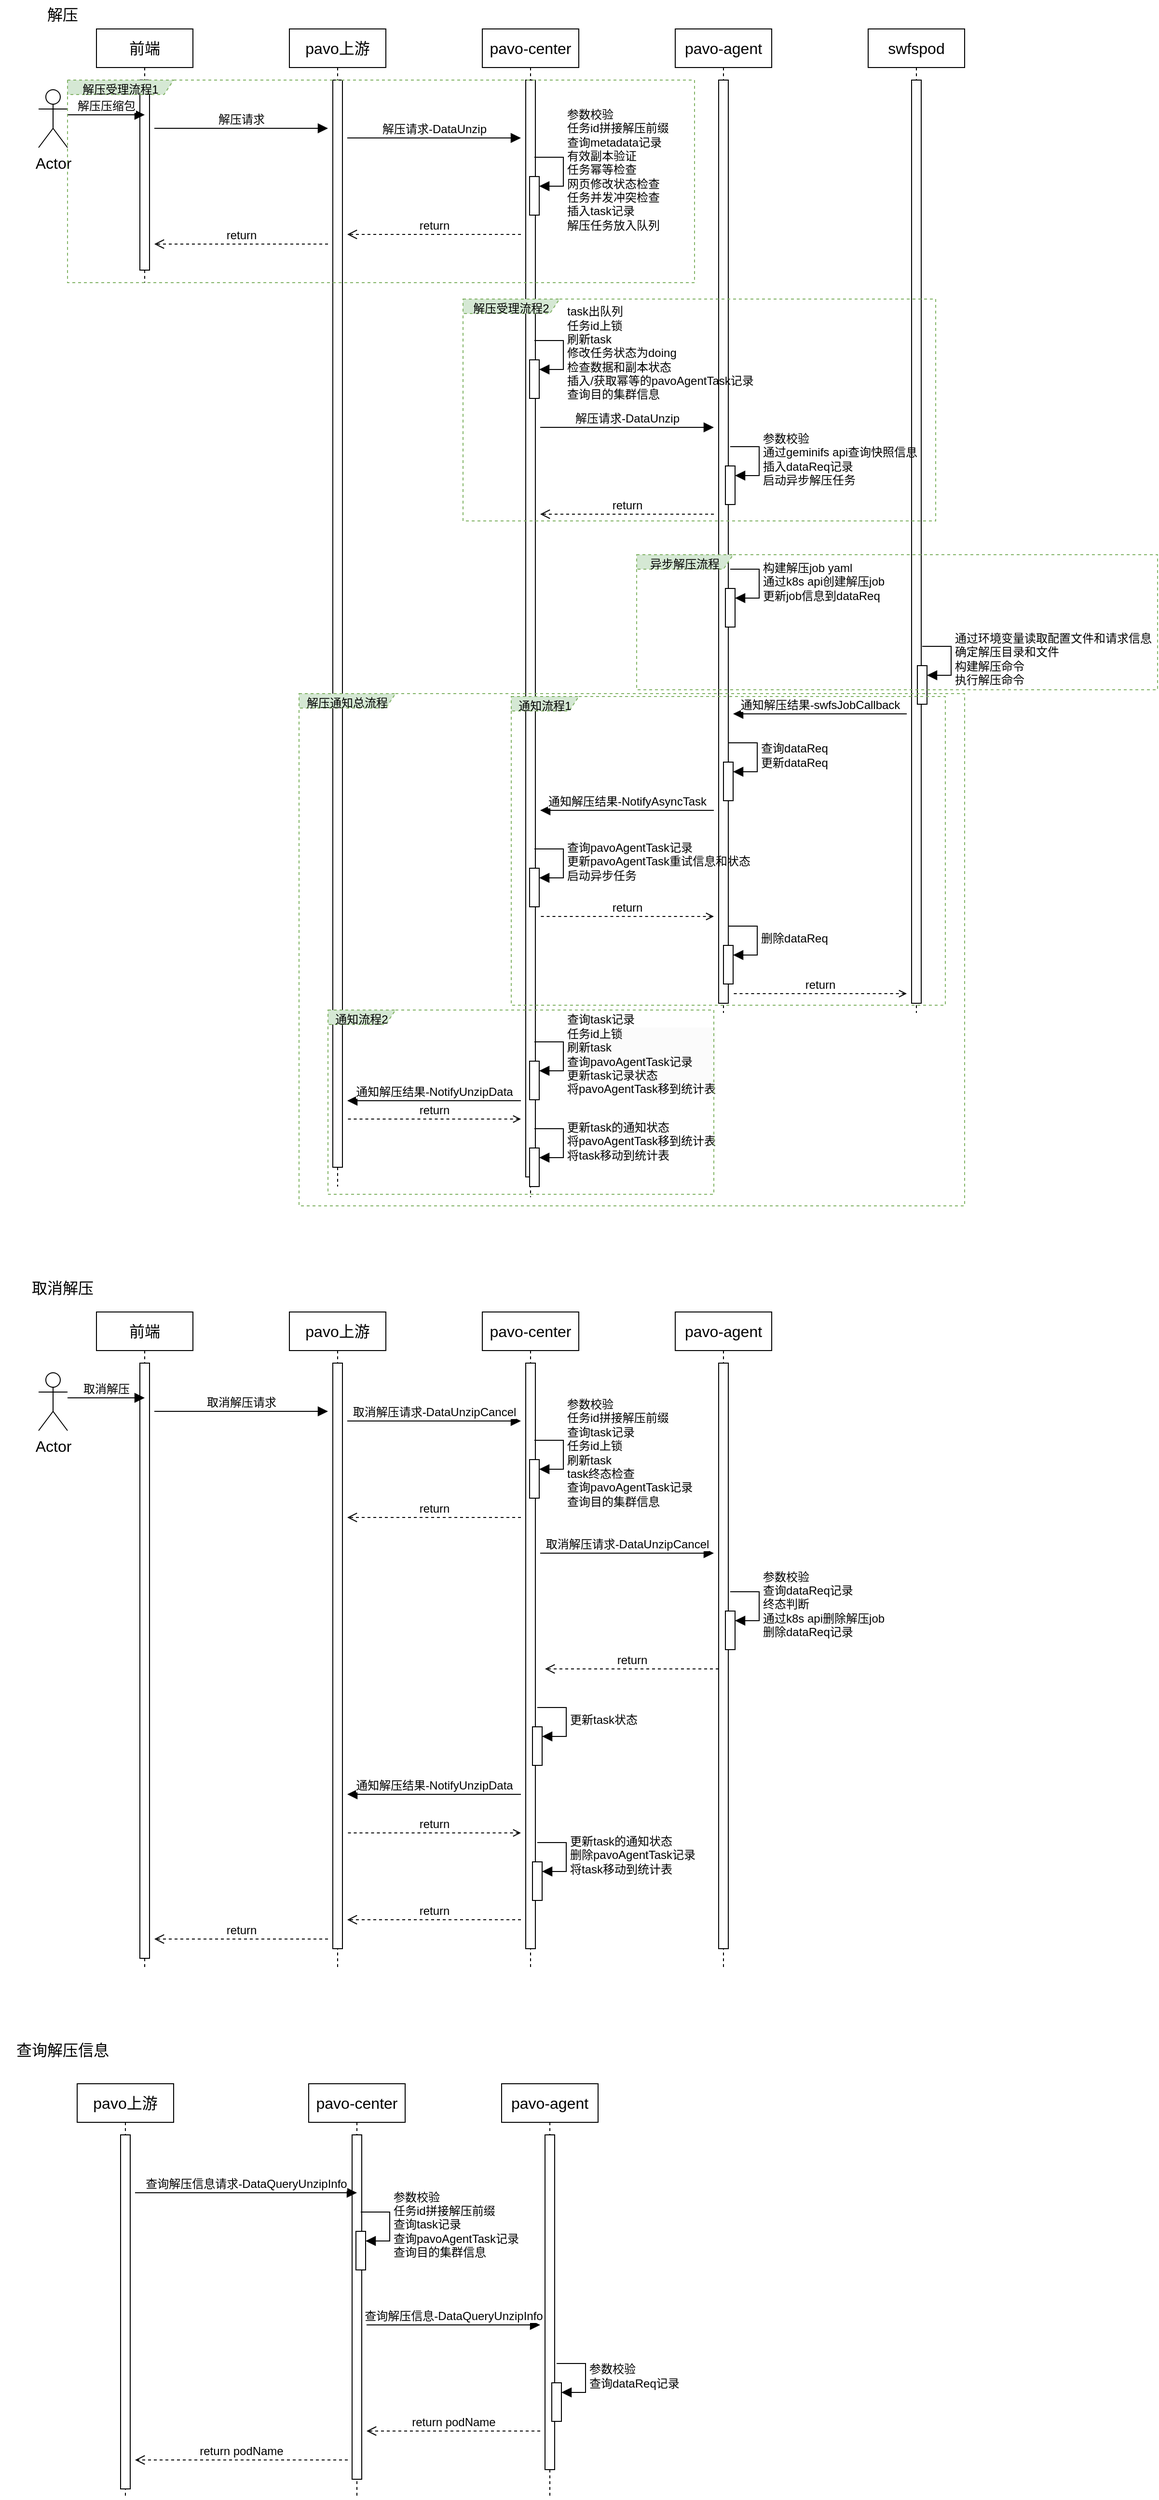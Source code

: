 <mxfile version="24.3.0" type="github" pages="3">
  <diagram name="解压" id="pBMWg3RM2VYV9XyBIWiX">
    <mxGraphModel dx="656" dy="439" grid="1" gridSize="10" guides="1" tooltips="1" connect="1" arrows="1" fold="1" page="1" pageScale="1" pageWidth="827" pageHeight="1169" math="0" shadow="0">
      <root>
        <mxCell id="0" />
        <mxCell id="1" parent="0" />
        <mxCell id="blJGUaGX_WlWuqrMyAae-35" value="swfspod" style="shape=umlLifeline;perimeter=lifelinePerimeter;whiteSpace=wrap;html=1;container=1;dropTarget=0;collapsible=0;recursiveResize=0;outlineConnect=0;portConstraint=eastwest;newEdgeStyle={&quot;edgeStyle&quot;:&quot;elbowEdgeStyle&quot;,&quot;elbow&quot;:&quot;vertical&quot;,&quot;curved&quot;:0,&quot;rounded&quot;:0};fontSize=16;" vertex="1" parent="1">
          <mxGeometry x="900" y="40" width="100" height="1020" as="geometry" />
        </mxCell>
        <mxCell id="blJGUaGX_WlWuqrMyAae-36" value="" style="html=1;points=[];perimeter=orthogonalPerimeter;outlineConnect=0;targetShapes=umlLifeline;portConstraint=eastwest;newEdgeStyle={&quot;edgeStyle&quot;:&quot;elbowEdgeStyle&quot;,&quot;elbow&quot;:&quot;vertical&quot;,&quot;curved&quot;:0,&quot;rounded&quot;:0};fontSize=16;" vertex="1" parent="blJGUaGX_WlWuqrMyAae-35">
          <mxGeometry x="45" y="53" width="10" height="957" as="geometry" />
        </mxCell>
        <mxCell id="blJGUaGX_WlWuqrMyAae-37" value="" style="html=1;points=[];perimeter=orthogonalPerimeter;outlineConnect=0;targetShapes=umlLifeline;portConstraint=eastwest;newEdgeStyle={&quot;edgeStyle&quot;:&quot;elbowEdgeStyle&quot;,&quot;elbow&quot;:&quot;vertical&quot;,&quot;curved&quot;:0,&quot;rounded&quot;:0};fontSize=16;" vertex="1" parent="blJGUaGX_WlWuqrMyAae-35">
          <mxGeometry x="51" y="660" width="10" height="40" as="geometry" />
        </mxCell>
        <mxCell id="blJGUaGX_WlWuqrMyAae-38" value="通过环境变量读取配置文件和请求信息&lt;div&gt;确定解压目录和文件&lt;div&gt;构建解压命令&lt;br&gt;执行解压命令&lt;br&gt;&lt;/div&gt;&lt;/div&gt;" style="html=1;align=left;spacingLeft=2;endArrow=block;rounded=0;edgeStyle=orthogonalEdgeStyle;curved=0;rounded=0;fontSize=12;startSize=8;endSize=8;labelBackgroundColor=none;" edge="1" parent="blJGUaGX_WlWuqrMyAae-35" target="blJGUaGX_WlWuqrMyAae-37">
          <mxGeometry relative="1" as="geometry">
            <mxPoint x="56" y="640" as="sourcePoint" />
            <Array as="points">
              <mxPoint x="86" y="670" />
            </Array>
          </mxGeometry>
        </mxCell>
        <mxCell id="blJGUaGX_WlWuqrMyAae-17" value="pavo-agent" style="shape=umlLifeline;perimeter=lifelinePerimeter;whiteSpace=wrap;html=1;container=1;dropTarget=0;collapsible=0;recursiveResize=0;outlineConnect=0;portConstraint=eastwest;newEdgeStyle={&quot;edgeStyle&quot;:&quot;elbowEdgeStyle&quot;,&quot;elbow&quot;:&quot;vertical&quot;,&quot;curved&quot;:0,&quot;rounded&quot;:0};fontSize=16;" vertex="1" parent="1">
          <mxGeometry x="700" y="40" width="100" height="1020" as="geometry" />
        </mxCell>
        <mxCell id="blJGUaGX_WlWuqrMyAae-18" value="" style="html=1;points=[];perimeter=orthogonalPerimeter;outlineConnect=0;targetShapes=umlLifeline;portConstraint=eastwest;newEdgeStyle={&quot;edgeStyle&quot;:&quot;elbowEdgeStyle&quot;,&quot;elbow&quot;:&quot;vertical&quot;,&quot;curved&quot;:0,&quot;rounded&quot;:0};fontSize=16;" vertex="1" parent="blJGUaGX_WlWuqrMyAae-17">
          <mxGeometry x="45" y="53" width="10" height="957" as="geometry" />
        </mxCell>
        <mxCell id="blJGUaGX_WlWuqrMyAae-19" value="" style="html=1;points=[];perimeter=orthogonalPerimeter;outlineConnect=0;targetShapes=umlLifeline;portConstraint=eastwest;newEdgeStyle={&quot;edgeStyle&quot;:&quot;elbowEdgeStyle&quot;,&quot;elbow&quot;:&quot;vertical&quot;,&quot;curved&quot;:0,&quot;rounded&quot;:0};fontSize=16;" vertex="1" parent="blJGUaGX_WlWuqrMyAae-17">
          <mxGeometry x="52" y="453" width="10" height="40" as="geometry" />
        </mxCell>
        <mxCell id="blJGUaGX_WlWuqrMyAae-20" value="参数校验&lt;br&gt;通过geminifs api查询快照信息&lt;br&gt;插入dataReq记录&lt;br&gt;启动异步解压任务" style="html=1;align=left;spacingLeft=2;endArrow=block;rounded=0;edgeStyle=orthogonalEdgeStyle;curved=0;rounded=0;fontSize=12;startSize=8;endSize=8;labelBackgroundColor=none;" edge="1" parent="blJGUaGX_WlWuqrMyAae-17" target="blJGUaGX_WlWuqrMyAae-19">
          <mxGeometry x="0.012" relative="1" as="geometry">
            <mxPoint x="57" y="433" as="sourcePoint" />
            <Array as="points">
              <mxPoint x="87" y="463" />
            </Array>
            <mxPoint as="offset" />
          </mxGeometry>
        </mxCell>
        <mxCell id="blJGUaGX_WlWuqrMyAae-21" value="" style="html=1;points=[];perimeter=orthogonalPerimeter;outlineConnect=0;targetShapes=umlLifeline;portConstraint=eastwest;newEdgeStyle={&quot;edgeStyle&quot;:&quot;elbowEdgeStyle&quot;,&quot;elbow&quot;:&quot;vertical&quot;,&quot;curved&quot;:0,&quot;rounded&quot;:0};fontSize=16;" vertex="1" parent="blJGUaGX_WlWuqrMyAae-17">
          <mxGeometry x="52" y="580" width="10" height="40" as="geometry" />
        </mxCell>
        <mxCell id="blJGUaGX_WlWuqrMyAae-23" value="" style="html=1;points=[];perimeter=orthogonalPerimeter;outlineConnect=0;targetShapes=umlLifeline;portConstraint=eastwest;newEdgeStyle={&quot;edgeStyle&quot;:&quot;elbowEdgeStyle&quot;,&quot;elbow&quot;:&quot;vertical&quot;,&quot;curved&quot;:0,&quot;rounded&quot;:0};fontSize=16;" vertex="1" parent="blJGUaGX_WlWuqrMyAae-17">
          <mxGeometry x="50" y="760" width="10" height="40" as="geometry" />
        </mxCell>
        <mxCell id="blJGUaGX_WlWuqrMyAae-24" value="查询&lt;span style=&quot;background-color: rgb(251, 251, 251);&quot;&gt;dataReq&lt;/span&gt;&lt;br&gt;更新&lt;span style=&quot;background-color: rgb(251, 251, 251);&quot;&gt;dataReq&lt;/span&gt;" style="html=1;align=left;spacingLeft=2;endArrow=block;rounded=0;edgeStyle=orthogonalEdgeStyle;curved=0;rounded=0;fontSize=12;startSize=8;endSize=8;" edge="1" parent="blJGUaGX_WlWuqrMyAae-17" target="blJGUaGX_WlWuqrMyAae-23">
          <mxGeometry x="0.012" relative="1" as="geometry">
            <mxPoint x="55" y="740" as="sourcePoint" />
            <Array as="points">
              <mxPoint x="85" y="770" />
            </Array>
            <mxPoint as="offset" />
          </mxGeometry>
        </mxCell>
        <mxCell id="blJGUaGX_WlWuqrMyAae-25" value="" style="html=1;points=[];perimeter=orthogonalPerimeter;outlineConnect=0;targetShapes=umlLifeline;portConstraint=eastwest;newEdgeStyle={&quot;edgeStyle&quot;:&quot;elbowEdgeStyle&quot;,&quot;elbow&quot;:&quot;vertical&quot;,&quot;curved&quot;:0,&quot;rounded&quot;:0};fontSize=16;" vertex="1" parent="blJGUaGX_WlWuqrMyAae-17">
          <mxGeometry x="50" y="950" width="10" height="40" as="geometry" />
        </mxCell>
        <mxCell id="blJGUaGX_WlWuqrMyAae-26" value="删除&lt;span style=&quot;background-color: rgb(251, 251, 251);&quot;&gt;dataReq&lt;/span&gt;" style="html=1;align=left;spacingLeft=2;endArrow=block;rounded=0;edgeStyle=orthogonalEdgeStyle;curved=0;rounded=0;fontSize=12;startSize=8;endSize=8;" edge="1" parent="blJGUaGX_WlWuqrMyAae-17" target="blJGUaGX_WlWuqrMyAae-25">
          <mxGeometry relative="1" as="geometry">
            <mxPoint x="55" y="930" as="sourcePoint" />
            <Array as="points">
              <mxPoint x="85" y="960" />
            </Array>
          </mxGeometry>
        </mxCell>
        <mxCell id="blJGUaGX_WlWuqrMyAae-22" value="构建解压job yaml&lt;br&gt;通过k8s api创建解压job&lt;br&gt;更新job信息到dataReq" style="html=1;align=left;spacingLeft=2;endArrow=block;rounded=0;edgeStyle=orthogonalEdgeStyle;curved=0;rounded=0;fontSize=12;startSize=8;endSize=8;labelBackgroundColor=none;" edge="1" parent="blJGUaGX_WlWuqrMyAae-17" target="blJGUaGX_WlWuqrMyAae-21">
          <mxGeometry x="0.012" relative="1" as="geometry">
            <mxPoint x="57" y="560" as="sourcePoint" />
            <Array as="points">
              <mxPoint x="87" y="590" />
            </Array>
            <mxPoint as="offset" />
          </mxGeometry>
        </mxCell>
        <mxCell id="blJGUaGX_WlWuqrMyAae-1" value="前端" style="shape=umlLifeline;perimeter=lifelinePerimeter;whiteSpace=wrap;html=1;container=1;dropTarget=0;collapsible=0;recursiveResize=0;outlineConnect=0;portConstraint=eastwest;newEdgeStyle={&quot;edgeStyle&quot;:&quot;elbowEdgeStyle&quot;,&quot;elbow&quot;:&quot;vertical&quot;,&quot;curved&quot;:0,&quot;rounded&quot;:0};fontSize=16;" vertex="1" parent="1">
          <mxGeometry x="100" y="40" width="100" height="263" as="geometry" />
        </mxCell>
        <mxCell id="blJGUaGX_WlWuqrMyAae-2" value="" style="html=1;points=[];perimeter=orthogonalPerimeter;outlineConnect=0;targetShapes=umlLifeline;portConstraint=eastwest;newEdgeStyle={&quot;edgeStyle&quot;:&quot;elbowEdgeStyle&quot;,&quot;elbow&quot;:&quot;vertical&quot;,&quot;curved&quot;:0,&quot;rounded&quot;:0};fontSize=16;" vertex="1" parent="blJGUaGX_WlWuqrMyAae-1">
          <mxGeometry x="45" y="53" width="10" height="197" as="geometry" />
        </mxCell>
        <mxCell id="blJGUaGX_WlWuqrMyAae-3" value="pavo上游" style="shape=umlLifeline;perimeter=lifelinePerimeter;whiteSpace=wrap;html=1;container=1;dropTarget=0;collapsible=0;recursiveResize=0;outlineConnect=0;portConstraint=eastwest;newEdgeStyle={&quot;edgeStyle&quot;:&quot;elbowEdgeStyle&quot;,&quot;elbow&quot;:&quot;vertical&quot;,&quot;curved&quot;:0,&quot;rounded&quot;:0};fontSize=16;" vertex="1" parent="1">
          <mxGeometry x="300" y="40" width="100" height="1200" as="geometry" />
        </mxCell>
        <mxCell id="blJGUaGX_WlWuqrMyAae-4" value="" style="html=1;points=[];perimeter=orthogonalPerimeter;outlineConnect=0;targetShapes=umlLifeline;portConstraint=eastwest;newEdgeStyle={&quot;edgeStyle&quot;:&quot;elbowEdgeStyle&quot;,&quot;elbow&quot;:&quot;vertical&quot;,&quot;curved&quot;:0,&quot;rounded&quot;:0};fontSize=16;" vertex="1" parent="blJGUaGX_WlWuqrMyAae-3">
          <mxGeometry x="45" y="53" width="10" height="1127" as="geometry" />
        </mxCell>
        <mxCell id="blJGUaGX_WlWuqrMyAae-5" value="pavo-center" style="shape=umlLifeline;perimeter=lifelinePerimeter;whiteSpace=wrap;html=1;container=1;dropTarget=0;collapsible=0;recursiveResize=0;outlineConnect=0;portConstraint=eastwest;newEdgeStyle={&quot;edgeStyle&quot;:&quot;elbowEdgeStyle&quot;,&quot;elbow&quot;:&quot;vertical&quot;,&quot;curved&quot;:0,&quot;rounded&quot;:0};fontSize=16;" vertex="1" parent="1">
          <mxGeometry x="500" y="40" width="100" height="1211" as="geometry" />
        </mxCell>
        <mxCell id="blJGUaGX_WlWuqrMyAae-6" value="" style="html=1;points=[];perimeter=orthogonalPerimeter;outlineConnect=0;targetShapes=umlLifeline;portConstraint=eastwest;newEdgeStyle={&quot;edgeStyle&quot;:&quot;elbowEdgeStyle&quot;,&quot;elbow&quot;:&quot;vertical&quot;,&quot;curved&quot;:0,&quot;rounded&quot;:0};fontSize=16;" vertex="1" parent="blJGUaGX_WlWuqrMyAae-5">
          <mxGeometry x="45" y="53" width="10" height="1137" as="geometry" />
        </mxCell>
        <mxCell id="blJGUaGX_WlWuqrMyAae-7" value="" style="html=1;points=[];perimeter=orthogonalPerimeter;outlineConnect=0;targetShapes=umlLifeline;portConstraint=eastwest;newEdgeStyle={&quot;edgeStyle&quot;:&quot;elbowEdgeStyle&quot;,&quot;elbow&quot;:&quot;vertical&quot;,&quot;curved&quot;:0,&quot;rounded&quot;:0};fontSize=16;" vertex="1" parent="blJGUaGX_WlWuqrMyAae-5">
          <mxGeometry x="49" y="153" width="10" height="40" as="geometry" />
        </mxCell>
        <mxCell id="blJGUaGX_WlWuqrMyAae-8" value="&lt;div&gt;参数校验&lt;br&gt;&lt;/div&gt;&lt;div&gt;任务id拼接解压前缀&lt;/div&gt;查询metadata记录&lt;div&gt;有效副本验证&lt;br&gt;任务幂等检查&lt;br&gt;网页修改状态检查&lt;br&gt;任务并发冲突检查&lt;br&gt;插入task记录&lt;br&gt;解压任务放入队列&lt;/div&gt;" style="html=1;align=left;spacingLeft=2;endArrow=block;rounded=0;edgeStyle=orthogonalEdgeStyle;curved=0;rounded=0;fontSize=12;startSize=8;endSize=8;" edge="1" parent="blJGUaGX_WlWuqrMyAae-5" target="blJGUaGX_WlWuqrMyAae-7">
          <mxGeometry x="0.012" relative="1" as="geometry">
            <mxPoint x="54" y="133" as="sourcePoint" />
            <Array as="points">
              <mxPoint x="84" y="163" />
            </Array>
            <mxPoint as="offset" />
          </mxGeometry>
        </mxCell>
        <mxCell id="blJGUaGX_WlWuqrMyAae-9" value="" style="html=1;points=[];perimeter=orthogonalPerimeter;outlineConnect=0;targetShapes=umlLifeline;portConstraint=eastwest;newEdgeStyle={&quot;edgeStyle&quot;:&quot;elbowEdgeStyle&quot;,&quot;elbow&quot;:&quot;vertical&quot;,&quot;curved&quot;:0,&quot;rounded&quot;:0};fontSize=16;" vertex="1" parent="blJGUaGX_WlWuqrMyAae-5">
          <mxGeometry x="49" y="343" width="10" height="40" as="geometry" />
        </mxCell>
        <mxCell id="blJGUaGX_WlWuqrMyAae-10" value="task出队列&lt;div&gt;任务id上锁&lt;/div&gt;&lt;div&gt;刷新task&lt;br&gt;修改任务状态为doing&lt;br&gt;检查数据和副本状态&lt;br&gt;插入/获取幂等的pavoAgentTask记录&lt;br&gt;查询目的集群信息&lt;/div&gt;" style="html=1;align=left;spacingLeft=2;endArrow=block;rounded=0;edgeStyle=orthogonalEdgeStyle;curved=0;rounded=0;fontSize=12;startSize=8;endSize=8;labelBackgroundColor=none;" edge="1" parent="blJGUaGX_WlWuqrMyAae-5" target="blJGUaGX_WlWuqrMyAae-9">
          <mxGeometry x="0.012" relative="1" as="geometry">
            <mxPoint x="54" y="323" as="sourcePoint" />
            <Array as="points">
              <mxPoint x="84" y="353" />
            </Array>
            <mxPoint as="offset" />
          </mxGeometry>
        </mxCell>
        <mxCell id="blJGUaGX_WlWuqrMyAae-11" value="" style="html=1;points=[];perimeter=orthogonalPerimeter;outlineConnect=0;targetShapes=umlLifeline;portConstraint=eastwest;newEdgeStyle={&quot;edgeStyle&quot;:&quot;elbowEdgeStyle&quot;,&quot;elbow&quot;:&quot;vertical&quot;,&quot;curved&quot;:0,&quot;rounded&quot;:0};fontSize=16;" vertex="1" parent="blJGUaGX_WlWuqrMyAae-5">
          <mxGeometry x="49" y="870" width="10" height="40" as="geometry" />
        </mxCell>
        <mxCell id="blJGUaGX_WlWuqrMyAae-12" value="查询pavoAgentTask记录&lt;br&gt;更新pavoAgentTask重试信息和状态&lt;br&gt;启动异步任务" style="html=1;align=left;spacingLeft=2;endArrow=block;rounded=0;edgeStyle=orthogonalEdgeStyle;curved=0;rounded=0;fontSize=12;startSize=8;endSize=8;labelBackgroundColor=none;" edge="1" parent="blJGUaGX_WlWuqrMyAae-5" target="blJGUaGX_WlWuqrMyAae-11">
          <mxGeometry x="0.012" relative="1" as="geometry">
            <mxPoint x="54" y="850" as="sourcePoint" />
            <Array as="points">
              <mxPoint x="84" y="880" />
            </Array>
            <mxPoint as="offset" />
          </mxGeometry>
        </mxCell>
        <mxCell id="blJGUaGX_WlWuqrMyAae-13" value="" style="html=1;points=[];perimeter=orthogonalPerimeter;outlineConnect=0;targetShapes=umlLifeline;portConstraint=eastwest;newEdgeStyle={&quot;edgeStyle&quot;:&quot;elbowEdgeStyle&quot;,&quot;elbow&quot;:&quot;vertical&quot;,&quot;curved&quot;:0,&quot;rounded&quot;:0};fontSize=16;" vertex="1" parent="blJGUaGX_WlWuqrMyAae-5">
          <mxGeometry x="49" y="1070" width="10" height="40" as="geometry" />
        </mxCell>
        <mxCell id="blJGUaGX_WlWuqrMyAae-14" value="查询task记录&lt;div&gt;&lt;div style=&quot;background-color: rgb(251, 251, 251);&quot;&gt;任务id上锁&lt;/div&gt;&lt;div style=&quot;background-color: rgb(251, 251, 251);&quot;&gt;刷新task&lt;/div&gt;&lt;div style=&quot;background-color: rgb(251, 251, 251);&quot;&gt;查询pavoAgentTask记录&lt;/div&gt;&lt;div style=&quot;background-color: rgb(251, 251, 251);&quot;&gt;&lt;span style=&quot;background-color: rgb(255, 255, 255);&quot;&gt;更新task记录状态&lt;/span&gt;&lt;br&gt;&lt;/div&gt;将pavoAgentTask移到统计表&lt;/div&gt;" style="html=1;align=left;spacingLeft=2;endArrow=block;rounded=0;edgeStyle=orthogonalEdgeStyle;curved=0;rounded=0;fontSize=12;startSize=8;endSize=8;" edge="1" parent="blJGUaGX_WlWuqrMyAae-5" target="blJGUaGX_WlWuqrMyAae-13">
          <mxGeometry relative="1" as="geometry">
            <mxPoint x="54" y="1050" as="sourcePoint" />
            <Array as="points">
              <mxPoint x="84" y="1080" />
            </Array>
          </mxGeometry>
        </mxCell>
        <mxCell id="blJGUaGX_WlWuqrMyAae-15" value="" style="html=1;points=[];perimeter=orthogonalPerimeter;outlineConnect=0;targetShapes=umlLifeline;portConstraint=eastwest;newEdgeStyle={&quot;edgeStyle&quot;:&quot;elbowEdgeStyle&quot;,&quot;elbow&quot;:&quot;vertical&quot;,&quot;curved&quot;:0,&quot;rounded&quot;:0};fontSize=16;" vertex="1" parent="blJGUaGX_WlWuqrMyAae-5">
          <mxGeometry x="49" y="1160" width="10" height="40" as="geometry" />
        </mxCell>
        <mxCell id="blJGUaGX_WlWuqrMyAae-16" value="&lt;div&gt;更新task的通知状态&lt;/div&gt;&lt;div&gt;将pavoAgentTask移到统计表&lt;br&gt;&lt;/div&gt;将task移动到统计表" style="html=1;align=left;spacingLeft=2;endArrow=block;rounded=0;edgeStyle=orthogonalEdgeStyle;curved=0;rounded=0;fontSize=12;startSize=8;endSize=8;" edge="1" parent="blJGUaGX_WlWuqrMyAae-5" target="blJGUaGX_WlWuqrMyAae-15">
          <mxGeometry x="0.002" relative="1" as="geometry">
            <mxPoint x="54" y="1140" as="sourcePoint" />
            <Array as="points">
              <mxPoint x="84" y="1170" />
            </Array>
            <mxPoint as="offset" />
          </mxGeometry>
        </mxCell>
        <mxCell id="blJGUaGX_WlWuqrMyAae-47" value="通知解压结果-NotifyUnzipData" style="html=1;verticalAlign=bottom;endArrow=none;edgeStyle=elbowEdgeStyle;elbow=horizontal;curved=0;rounded=0;fontSize=12;startSize=8;endSize=8;endFill=0;startArrow=block;startFill=1;" edge="1" parent="blJGUaGX_WlWuqrMyAae-5">
          <mxGeometry width="80" relative="1" as="geometry">
            <mxPoint x="-140" y="1111" as="sourcePoint" />
            <mxPoint x="40" y="1111" as="targetPoint" />
          </mxGeometry>
        </mxCell>
        <mxCell id="blJGUaGX_WlWuqrMyAae-48" value="return" style="html=1;verticalAlign=bottom;endArrow=none;dashed=1;endSize=8;edgeStyle=elbowEdgeStyle;elbow=vertical;curved=0;rounded=0;fontSize=12;startArrow=open;startFill=0;endFill=0;" edge="1" parent="blJGUaGX_WlWuqrMyAae-5">
          <mxGeometry relative="1" as="geometry">
            <mxPoint x="40" y="1130" as="sourcePoint" />
            <mxPoint x="-140" y="1130" as="targetPoint" />
          </mxGeometry>
        </mxCell>
        <mxCell id="blJGUaGX_WlWuqrMyAae-49" value="&lt;span style=&quot;font-size: 12px;&quot;&gt;通知流程2&lt;/span&gt;" style="shape=umlFrame;whiteSpace=wrap;html=1;pointerEvents=0;fontSize=16;width=70;height=15;fillColor=#d5e8d4;strokeColor=#82b366;dashed=1;" vertex="1" parent="blJGUaGX_WlWuqrMyAae-5">
          <mxGeometry x="-160" y="1017" width="400" height="191" as="geometry" />
        </mxCell>
        <mxCell id="blJGUaGX_WlWuqrMyAae-27" value="Actor" style="shape=umlActor;verticalLabelPosition=bottom;verticalAlign=top;html=1;fontSize=16;" vertex="1" parent="1">
          <mxGeometry x="40" y="103" width="30" height="60" as="geometry" />
        </mxCell>
        <mxCell id="blJGUaGX_WlWuqrMyAae-28" value="解压压缩包" style="html=1;verticalAlign=bottom;endArrow=block;edgeStyle=elbowEdgeStyle;elbow=horizontal;curved=0;rounded=0;fontSize=12;startSize=8;endSize=8;" edge="1" parent="1">
          <mxGeometry width="80" relative="1" as="geometry">
            <mxPoint x="70" y="129" as="sourcePoint" />
            <mxPoint x="150" y="129" as="targetPoint" />
          </mxGeometry>
        </mxCell>
        <mxCell id="blJGUaGX_WlWuqrMyAae-29" value="解压请求" style="html=1;verticalAlign=bottom;endArrow=block;edgeStyle=elbowEdgeStyle;elbow=horizontal;curved=0;rounded=0;fontSize=12;startSize=8;endSize=8;" edge="1" parent="1">
          <mxGeometry width="80" relative="1" as="geometry">
            <mxPoint x="160" y="143" as="sourcePoint" />
            <mxPoint x="340" y="143" as="targetPoint" />
          </mxGeometry>
        </mxCell>
        <mxCell id="blJGUaGX_WlWuqrMyAae-30" value="解压请求-DataUnzip" style="html=1;verticalAlign=bottom;endArrow=block;edgeStyle=elbowEdgeStyle;elbow=horizontal;curved=0;rounded=0;fontSize=12;startSize=8;endSize=8;" edge="1" parent="1">
          <mxGeometry width="80" relative="1" as="geometry">
            <mxPoint x="360" y="153" as="sourcePoint" />
            <mxPoint x="540" y="153" as="targetPoint" />
          </mxGeometry>
        </mxCell>
        <mxCell id="blJGUaGX_WlWuqrMyAae-31" value="return" style="html=1;verticalAlign=bottom;endArrow=open;dashed=1;endSize=8;edgeStyle=elbowEdgeStyle;elbow=vertical;curved=0;rounded=0;fontSize=12;" edge="1" parent="1">
          <mxGeometry relative="1" as="geometry">
            <mxPoint x="540" y="253" as="sourcePoint" />
            <mxPoint x="360" y="253" as="targetPoint" />
          </mxGeometry>
        </mxCell>
        <mxCell id="blJGUaGX_WlWuqrMyAae-32" value="return" style="html=1;verticalAlign=bottom;endArrow=open;dashed=1;endSize=8;edgeStyle=elbowEdgeStyle;elbow=vertical;curved=0;rounded=0;fontSize=12;" edge="1" parent="1">
          <mxGeometry relative="1" as="geometry">
            <mxPoint x="340" y="263" as="sourcePoint" />
            <mxPoint x="160" y="263" as="targetPoint" />
          </mxGeometry>
        </mxCell>
        <mxCell id="blJGUaGX_WlWuqrMyAae-33" value="解压请求-DataUnzip" style="html=1;verticalAlign=bottom;endArrow=block;edgeStyle=elbowEdgeStyle;elbow=horizontal;curved=0;rounded=0;fontSize=12;startSize=8;endSize=8;" edge="1" parent="1">
          <mxGeometry width="80" relative="1" as="geometry">
            <mxPoint x="560" y="453" as="sourcePoint" />
            <mxPoint x="740" y="453" as="targetPoint" />
          </mxGeometry>
        </mxCell>
        <mxCell id="blJGUaGX_WlWuqrMyAae-34" value="return" style="html=1;verticalAlign=bottom;endArrow=open;dashed=1;endSize=8;edgeStyle=elbowEdgeStyle;elbow=vertical;curved=0;rounded=0;fontSize=12;" edge="1" parent="1">
          <mxGeometry relative="1" as="geometry">
            <mxPoint x="740" y="543" as="sourcePoint" />
            <mxPoint x="560" y="543" as="targetPoint" />
          </mxGeometry>
        </mxCell>
        <mxCell id="blJGUaGX_WlWuqrMyAae-39" value="通知解压结果-swfsJobCallback" style="html=1;verticalAlign=bottom;endArrow=none;edgeStyle=elbowEdgeStyle;elbow=horizontal;curved=0;rounded=0;fontSize=12;startSize=8;endSize=8;endFill=0;startArrow=block;startFill=1;" edge="1" parent="1">
          <mxGeometry width="80" relative="1" as="geometry">
            <mxPoint x="760" y="750" as="sourcePoint" />
            <mxPoint x="940" y="750" as="targetPoint" />
          </mxGeometry>
        </mxCell>
        <mxCell id="blJGUaGX_WlWuqrMyAae-40" value="通知解压结果-NotifyAsyncTask" style="html=1;verticalAlign=bottom;endArrow=none;edgeStyle=elbowEdgeStyle;elbow=horizontal;curved=0;rounded=0;fontSize=12;startSize=8;endSize=8;endFill=0;startArrow=block;startFill=1;" edge="1" parent="1">
          <mxGeometry width="80" relative="1" as="geometry">
            <mxPoint x="560" y="850" as="sourcePoint" />
            <mxPoint x="740" y="850" as="targetPoint" />
          </mxGeometry>
        </mxCell>
        <mxCell id="blJGUaGX_WlWuqrMyAae-41" value="return" style="html=1;verticalAlign=bottom;endArrow=none;dashed=1;endSize=8;edgeStyle=elbowEdgeStyle;elbow=vertical;curved=0;rounded=0;fontSize=12;startArrow=open;startFill=0;endFill=0;" edge="1" parent="1">
          <mxGeometry relative="1" as="geometry">
            <mxPoint x="740" y="960" as="sourcePoint" />
            <mxPoint x="560" y="960" as="targetPoint" />
          </mxGeometry>
        </mxCell>
        <mxCell id="blJGUaGX_WlWuqrMyAae-42" value="return" style="html=1;verticalAlign=bottom;endArrow=none;dashed=1;endSize=8;edgeStyle=elbowEdgeStyle;elbow=vertical;curved=0;rounded=0;fontSize=12;startArrow=open;startFill=0;endFill=0;" edge="1" parent="1">
          <mxGeometry relative="1" as="geometry">
            <mxPoint x="940" y="1040" as="sourcePoint" />
            <mxPoint x="760" y="1040" as="targetPoint" />
          </mxGeometry>
        </mxCell>
        <mxCell id="blJGUaGX_WlWuqrMyAae-43" value="&lt;font style=&quot;font-size: 12px;&quot;&gt;解压受理流程1&lt;/font&gt;" style="shape=umlFrame;whiteSpace=wrap;html=1;pointerEvents=0;fontSize=16;width=110;height=15;fillColor=#d5e8d4;strokeColor=#82b366;dashed=1;" vertex="1" parent="1">
          <mxGeometry x="70" y="93" width="650" height="210" as="geometry" />
        </mxCell>
        <mxCell id="blJGUaGX_WlWuqrMyAae-44" value="&lt;font style=&quot;font-size: 12px;&quot;&gt;解压受理流程2&lt;/font&gt;" style="shape=umlFrame;whiteSpace=wrap;html=1;pointerEvents=0;fontSize=16;width=100;height=15;fillColor=#d5e8d4;strokeColor=#82b366;dashed=1;" vertex="1" parent="1">
          <mxGeometry x="480" y="320" width="490" height="230" as="geometry" />
        </mxCell>
        <mxCell id="blJGUaGX_WlWuqrMyAae-45" value="&lt;font style=&quot;font-size: 12px;&quot;&gt;异步解压流程&lt;/font&gt;" style="shape=umlFrame;whiteSpace=wrap;html=1;pointerEvents=0;fontSize=16;width=100;height=15;fillColor=#d5e8d4;strokeColor=#82b366;dashed=1;" vertex="1" parent="1">
          <mxGeometry x="660" y="585" width="540" height="140" as="geometry" />
        </mxCell>
        <mxCell id="blJGUaGX_WlWuqrMyAae-46" value="&lt;font style=&quot;font-size: 12px;&quot;&gt;解压通知总流程&lt;/font&gt;" style="shape=umlFrame;whiteSpace=wrap;html=1;pointerEvents=0;fontSize=16;width=100;height=15;fillColor=#d5e8d4;strokeColor=#82b366;dashed=1;" vertex="1" parent="1">
          <mxGeometry x="310" y="729" width="690" height="531" as="geometry" />
        </mxCell>
        <mxCell id="blJGUaGX_WlWuqrMyAae-50" value="&lt;span style=&quot;font-size: 12px;&quot;&gt;通知流程1&lt;/span&gt;" style="shape=umlFrame;whiteSpace=wrap;html=1;pointerEvents=0;fontSize=16;width=70;height=15;fillColor=#d5e8d4;strokeColor=#82b366;dashed=1;" vertex="1" parent="1">
          <mxGeometry x="530" y="732" width="450" height="320" as="geometry" />
        </mxCell>
        <mxCell id="blJGUaGX_WlWuqrMyAae-55" value="pavo-agent" style="shape=umlLifeline;perimeter=lifelinePerimeter;whiteSpace=wrap;html=1;container=1;dropTarget=0;collapsible=0;recursiveResize=0;outlineConnect=0;portConstraint=eastwest;newEdgeStyle={&quot;edgeStyle&quot;:&quot;elbowEdgeStyle&quot;,&quot;elbow&quot;:&quot;vertical&quot;,&quot;curved&quot;:0,&quot;rounded&quot;:0};fontSize=16;" vertex="1" parent="1">
          <mxGeometry x="700" y="1370" width="100" height="680" as="geometry" />
        </mxCell>
        <mxCell id="blJGUaGX_WlWuqrMyAae-56" value="" style="html=1;points=[];perimeter=orthogonalPerimeter;outlineConnect=0;targetShapes=umlLifeline;portConstraint=eastwest;newEdgeStyle={&quot;edgeStyle&quot;:&quot;elbowEdgeStyle&quot;,&quot;elbow&quot;:&quot;vertical&quot;,&quot;curved&quot;:0,&quot;rounded&quot;:0};fontSize=16;" vertex="1" parent="blJGUaGX_WlWuqrMyAae-55">
          <mxGeometry x="45" y="53" width="10" height="607" as="geometry" />
        </mxCell>
        <mxCell id="blJGUaGX_WlWuqrMyAae-57" value="" style="html=1;points=[];perimeter=orthogonalPerimeter;outlineConnect=0;targetShapes=umlLifeline;portConstraint=eastwest;newEdgeStyle={&quot;edgeStyle&quot;:&quot;elbowEdgeStyle&quot;,&quot;elbow&quot;:&quot;vertical&quot;,&quot;curved&quot;:0,&quot;rounded&quot;:0};fontSize=16;" vertex="1" parent="blJGUaGX_WlWuqrMyAae-55">
          <mxGeometry x="52" y="310" width="10" height="40" as="geometry" />
        </mxCell>
        <mxCell id="blJGUaGX_WlWuqrMyAae-58" value="参数校验&lt;br&gt;查询dataReq记录&lt;div&gt;终态判断&lt;/div&gt;&lt;div&gt;通过k8s api删除解压job&lt;br&gt;删除dataReq记录&lt;/div&gt;" style="html=1;align=left;spacingLeft=2;endArrow=block;rounded=0;edgeStyle=orthogonalEdgeStyle;curved=0;rounded=0;fontSize=12;startSize=8;endSize=8;labelBackgroundColor=none;" edge="1" parent="blJGUaGX_WlWuqrMyAae-55" target="blJGUaGX_WlWuqrMyAae-57">
          <mxGeometry x="0.012" relative="1" as="geometry">
            <mxPoint x="57" y="290" as="sourcePoint" />
            <Array as="points">
              <mxPoint x="87" y="320" />
            </Array>
            <mxPoint as="offset" />
          </mxGeometry>
        </mxCell>
        <mxCell id="blJGUaGX_WlWuqrMyAae-65" value="前端" style="shape=umlLifeline;perimeter=lifelinePerimeter;whiteSpace=wrap;html=1;container=1;dropTarget=0;collapsible=0;recursiveResize=0;outlineConnect=0;portConstraint=eastwest;newEdgeStyle={&quot;edgeStyle&quot;:&quot;elbowEdgeStyle&quot;,&quot;elbow&quot;:&quot;vertical&quot;,&quot;curved&quot;:0,&quot;rounded&quot;:0};fontSize=16;" vertex="1" parent="1">
          <mxGeometry x="100" y="1370" width="100" height="680" as="geometry" />
        </mxCell>
        <mxCell id="blJGUaGX_WlWuqrMyAae-66" value="" style="html=1;points=[];perimeter=orthogonalPerimeter;outlineConnect=0;targetShapes=umlLifeline;portConstraint=eastwest;newEdgeStyle={&quot;edgeStyle&quot;:&quot;elbowEdgeStyle&quot;,&quot;elbow&quot;:&quot;vertical&quot;,&quot;curved&quot;:0,&quot;rounded&quot;:0};fontSize=16;" vertex="1" parent="blJGUaGX_WlWuqrMyAae-65">
          <mxGeometry x="45" y="53" width="10" height="617" as="geometry" />
        </mxCell>
        <mxCell id="blJGUaGX_WlWuqrMyAae-67" value="pavo上游" style="shape=umlLifeline;perimeter=lifelinePerimeter;whiteSpace=wrap;html=1;container=1;dropTarget=0;collapsible=0;recursiveResize=0;outlineConnect=0;portConstraint=eastwest;newEdgeStyle={&quot;edgeStyle&quot;:&quot;elbowEdgeStyle&quot;,&quot;elbow&quot;:&quot;vertical&quot;,&quot;curved&quot;:0,&quot;rounded&quot;:0};fontSize=16;" vertex="1" parent="1">
          <mxGeometry x="300" y="1370" width="100" height="680" as="geometry" />
        </mxCell>
        <mxCell id="blJGUaGX_WlWuqrMyAae-68" value="" style="html=1;points=[];perimeter=orthogonalPerimeter;outlineConnect=0;targetShapes=umlLifeline;portConstraint=eastwest;newEdgeStyle={&quot;edgeStyle&quot;:&quot;elbowEdgeStyle&quot;,&quot;elbow&quot;:&quot;vertical&quot;,&quot;curved&quot;:0,&quot;rounded&quot;:0};fontSize=16;" vertex="1" parent="blJGUaGX_WlWuqrMyAae-67">
          <mxGeometry x="45" y="53" width="10" height="607" as="geometry" />
        </mxCell>
        <mxCell id="blJGUaGX_WlWuqrMyAae-69" value="pavo-center" style="shape=umlLifeline;perimeter=lifelinePerimeter;whiteSpace=wrap;html=1;container=1;dropTarget=0;collapsible=0;recursiveResize=0;outlineConnect=0;portConstraint=eastwest;newEdgeStyle={&quot;edgeStyle&quot;:&quot;elbowEdgeStyle&quot;,&quot;elbow&quot;:&quot;vertical&quot;,&quot;curved&quot;:0,&quot;rounded&quot;:0};fontSize=16;" vertex="1" parent="1">
          <mxGeometry x="500" y="1370" width="100" height="680" as="geometry" />
        </mxCell>
        <mxCell id="blJGUaGX_WlWuqrMyAae-70" value="" style="html=1;points=[];perimeter=orthogonalPerimeter;outlineConnect=0;targetShapes=umlLifeline;portConstraint=eastwest;newEdgeStyle={&quot;edgeStyle&quot;:&quot;elbowEdgeStyle&quot;,&quot;elbow&quot;:&quot;vertical&quot;,&quot;curved&quot;:0,&quot;rounded&quot;:0};fontSize=16;" vertex="1" parent="blJGUaGX_WlWuqrMyAae-69">
          <mxGeometry x="45" y="53" width="10" height="607" as="geometry" />
        </mxCell>
        <mxCell id="blJGUaGX_WlWuqrMyAae-71" value="" style="html=1;points=[];perimeter=orthogonalPerimeter;outlineConnect=0;targetShapes=umlLifeline;portConstraint=eastwest;newEdgeStyle={&quot;edgeStyle&quot;:&quot;elbowEdgeStyle&quot;,&quot;elbow&quot;:&quot;vertical&quot;,&quot;curved&quot;:0,&quot;rounded&quot;:0};fontSize=16;" vertex="1" parent="blJGUaGX_WlWuqrMyAae-69">
          <mxGeometry x="49" y="153" width="10" height="40" as="geometry" />
        </mxCell>
        <mxCell id="blJGUaGX_WlWuqrMyAae-72" value="&lt;div&gt;参数校验&lt;/div&gt;&lt;div&gt;任务id拼接解压前缀&lt;/div&gt;&lt;div&gt;查询task记录&lt;br&gt;任务id上锁&lt;/div&gt;&lt;div&gt;&lt;span style=&quot;background-color: rgb(251, 251, 251);&quot;&gt;刷新task&lt;/span&gt;&lt;br style=&quot;background-color: rgb(251, 251, 251);&quot;&gt;&lt;/div&gt;&lt;div&gt;&lt;span style=&quot;background-color: rgb(251, 251, 251);&quot;&gt;task终态检查&lt;/span&gt;&lt;/div&gt;&lt;div&gt;&lt;span style=&quot;background-color: rgb(251, 251, 251);&quot;&gt;查询&lt;/span&gt;&lt;span style=&quot;background-color: rgb(251, 251, 251);&quot;&gt;pavoAgentTask记录&lt;/span&gt;&lt;/div&gt;&lt;div&gt;&lt;span style=&quot;background-color: rgb(251, 251, 251);&quot;&gt;查询目的集群信息&lt;/span&gt;&lt;/div&gt;" style="html=1;align=left;spacingLeft=2;endArrow=block;rounded=0;edgeStyle=orthogonalEdgeStyle;curved=0;rounded=0;fontSize=12;startSize=8;endSize=8;" edge="1" parent="blJGUaGX_WlWuqrMyAae-69" target="blJGUaGX_WlWuqrMyAae-71">
          <mxGeometry x="0.012" relative="1" as="geometry">
            <mxPoint x="54" y="133" as="sourcePoint" />
            <Array as="points">
              <mxPoint x="84" y="163" />
            </Array>
            <mxPoint as="offset" />
          </mxGeometry>
        </mxCell>
        <mxCell id="blJGUaGX_WlWuqrMyAae-75" value="" style="html=1;points=[];perimeter=orthogonalPerimeter;outlineConnect=0;targetShapes=umlLifeline;portConstraint=eastwest;newEdgeStyle={&quot;edgeStyle&quot;:&quot;elbowEdgeStyle&quot;,&quot;elbow&quot;:&quot;vertical&quot;,&quot;curved&quot;:0,&quot;rounded&quot;:0};fontSize=16;" vertex="1" parent="blJGUaGX_WlWuqrMyAae-69">
          <mxGeometry x="52" y="430" width="10" height="40" as="geometry" />
        </mxCell>
        <mxCell id="blJGUaGX_WlWuqrMyAae-76" value="更新task状态" style="html=1;align=left;spacingLeft=2;endArrow=block;rounded=0;edgeStyle=orthogonalEdgeStyle;curved=0;rounded=0;fontSize=12;startSize=8;endSize=8;" edge="1" parent="blJGUaGX_WlWuqrMyAae-69" target="blJGUaGX_WlWuqrMyAae-75">
          <mxGeometry x="0.012" relative="1" as="geometry">
            <mxPoint x="57" y="410" as="sourcePoint" />
            <Array as="points">
              <mxPoint x="87" y="440" />
            </Array>
            <mxPoint as="offset" />
          </mxGeometry>
        </mxCell>
        <mxCell id="blJGUaGX_WlWuqrMyAae-79" value="" style="html=1;points=[];perimeter=orthogonalPerimeter;outlineConnect=0;targetShapes=umlLifeline;portConstraint=eastwest;newEdgeStyle={&quot;edgeStyle&quot;:&quot;elbowEdgeStyle&quot;,&quot;elbow&quot;:&quot;vertical&quot;,&quot;curved&quot;:0,&quot;rounded&quot;:0};fontSize=16;" vertex="1" parent="blJGUaGX_WlWuqrMyAae-69">
          <mxGeometry x="52" y="570" width="10" height="40" as="geometry" />
        </mxCell>
        <mxCell id="blJGUaGX_WlWuqrMyAae-80" value="&lt;div&gt;更新task的通知状态&lt;/div&gt;&lt;div&gt;删除pavoAgentTask记录&lt;br&gt;&lt;/div&gt;将task移动到统计表" style="html=1;align=left;spacingLeft=2;endArrow=block;rounded=0;edgeStyle=orthogonalEdgeStyle;curved=0;rounded=0;fontSize=12;startSize=8;endSize=8;" edge="1" parent="blJGUaGX_WlWuqrMyAae-69" target="blJGUaGX_WlWuqrMyAae-79">
          <mxGeometry x="0.002" relative="1" as="geometry">
            <mxPoint x="57" y="550" as="sourcePoint" />
            <Array as="points">
              <mxPoint x="87" y="580" />
            </Array>
            <mxPoint as="offset" />
          </mxGeometry>
        </mxCell>
        <mxCell id="blJGUaGX_WlWuqrMyAae-97" value="通知解压结果-NotifyUnzipData" style="html=1;verticalAlign=bottom;endArrow=none;edgeStyle=elbowEdgeStyle;elbow=horizontal;curved=0;rounded=0;fontSize=12;startSize=8;endSize=8;endFill=0;startArrow=block;startFill=1;" edge="1" parent="blJGUaGX_WlWuqrMyAae-69">
          <mxGeometry width="80" relative="1" as="geometry">
            <mxPoint x="-140" y="500" as="sourcePoint" />
            <mxPoint x="40" y="500" as="targetPoint" />
          </mxGeometry>
        </mxCell>
        <mxCell id="blJGUaGX_WlWuqrMyAae-81" value="Actor" style="shape=umlActor;verticalLabelPosition=bottom;verticalAlign=top;html=1;fontSize=16;" vertex="1" parent="1">
          <mxGeometry x="40" y="1433" width="30" height="60" as="geometry" />
        </mxCell>
        <mxCell id="blJGUaGX_WlWuqrMyAae-82" value="取消解压" style="html=1;verticalAlign=bottom;endArrow=block;edgeStyle=elbowEdgeStyle;elbow=horizontal;curved=0;rounded=0;fontSize=12;startSize=8;endSize=8;" edge="1" parent="1">
          <mxGeometry width="80" relative="1" as="geometry">
            <mxPoint x="70" y="1459" as="sourcePoint" />
            <mxPoint x="150" y="1459" as="targetPoint" />
          </mxGeometry>
        </mxCell>
        <mxCell id="blJGUaGX_WlWuqrMyAae-83" value="取消解压请求" style="html=1;verticalAlign=bottom;endArrow=block;edgeStyle=elbowEdgeStyle;elbow=horizontal;curved=0;rounded=0;fontSize=12;startSize=8;endSize=8;" edge="1" parent="1">
          <mxGeometry width="80" relative="1" as="geometry">
            <mxPoint x="160" y="1473" as="sourcePoint" />
            <mxPoint x="340" y="1473" as="targetPoint" />
            <mxPoint as="offset" />
          </mxGeometry>
        </mxCell>
        <mxCell id="blJGUaGX_WlWuqrMyAae-84" value="取消解压请求-DataUnzipCancel" style="html=1;verticalAlign=bottom;endArrow=block;edgeStyle=elbowEdgeStyle;elbow=horizontal;curved=0;rounded=0;fontSize=12;startSize=8;endSize=8;" edge="1" parent="1">
          <mxGeometry width="80" relative="1" as="geometry">
            <mxPoint x="360" y="1483" as="sourcePoint" />
            <mxPoint x="540" y="1483" as="targetPoint" />
          </mxGeometry>
        </mxCell>
        <mxCell id="blJGUaGX_WlWuqrMyAae-85" value="return" style="html=1;verticalAlign=bottom;endArrow=open;dashed=1;endSize=8;edgeStyle=elbowEdgeStyle;elbow=vertical;curved=0;rounded=0;fontSize=12;" edge="1" parent="1">
          <mxGeometry relative="1" as="geometry">
            <mxPoint x="540" y="1583" as="sourcePoint" />
            <mxPoint x="360" y="1583" as="targetPoint" />
          </mxGeometry>
        </mxCell>
        <mxCell id="blJGUaGX_WlWuqrMyAae-86" value="return" style="html=1;verticalAlign=bottom;endArrow=open;dashed=1;endSize=8;edgeStyle=elbowEdgeStyle;elbow=vertical;curved=0;rounded=0;fontSize=12;" edge="1" parent="1">
          <mxGeometry relative="1" as="geometry">
            <mxPoint x="340" y="2020" as="sourcePoint" />
            <mxPoint x="160" y="2020" as="targetPoint" />
          </mxGeometry>
        </mxCell>
        <mxCell id="blJGUaGX_WlWuqrMyAae-87" value="取消解压请求-DataUnzipCancel" style="html=1;verticalAlign=bottom;endArrow=block;edgeStyle=elbowEdgeStyle;elbow=horizontal;curved=0;rounded=0;fontSize=12;startSize=8;endSize=8;" edge="1" parent="1">
          <mxGeometry width="80" relative="1" as="geometry">
            <mxPoint x="560" y="1620" as="sourcePoint" />
            <mxPoint x="740" y="1620" as="targetPoint" />
          </mxGeometry>
        </mxCell>
        <mxCell id="blJGUaGX_WlWuqrMyAae-88" value="return" style="html=1;verticalAlign=bottom;endArrow=open;dashed=1;endSize=8;edgeStyle=elbowEdgeStyle;elbow=vertical;curved=0;rounded=0;fontSize=12;" edge="1" parent="1">
          <mxGeometry relative="1" as="geometry">
            <mxPoint x="745" y="1740" as="sourcePoint" />
            <mxPoint x="565" y="1740" as="targetPoint" />
          </mxGeometry>
        </mxCell>
        <mxCell id="blJGUaGX_WlWuqrMyAae-98" value="return" style="html=1;verticalAlign=bottom;endArrow=none;dashed=1;endSize=8;edgeStyle=elbowEdgeStyle;elbow=vertical;curved=0;rounded=0;fontSize=12;startArrow=open;startFill=0;endFill=0;" edge="1" parent="1">
          <mxGeometry relative="1" as="geometry">
            <mxPoint x="540" y="1910" as="sourcePoint" />
            <mxPoint x="360" y="1910" as="targetPoint" />
          </mxGeometry>
        </mxCell>
        <mxCell id="blJGUaGX_WlWuqrMyAae-101" value="return" style="html=1;verticalAlign=bottom;endArrow=open;dashed=1;endSize=8;edgeStyle=elbowEdgeStyle;elbow=vertical;curved=0;rounded=0;fontSize=12;" edge="1" parent="1">
          <mxGeometry relative="1" as="geometry">
            <mxPoint x="540" y="2000" as="sourcePoint" />
            <mxPoint x="360" y="2000" as="targetPoint" />
          </mxGeometry>
        </mxCell>
        <mxCell id="blJGUaGX_WlWuqrMyAae-102" value="取消解压" style="text;html=1;align=center;verticalAlign=middle;whiteSpace=wrap;rounded=0;fontSize=16;" vertex="1" parent="1">
          <mxGeometry y="1330" width="130" height="30" as="geometry" />
        </mxCell>
        <mxCell id="blJGUaGX_WlWuqrMyAae-103" value="解压" style="text;html=1;align=center;verticalAlign=middle;whiteSpace=wrap;rounded=0;fontSize=16;" vertex="1" parent="1">
          <mxGeometry y="10" width="130" height="30" as="geometry" />
        </mxCell>
        <mxCell id="blJGUaGX_WlWuqrMyAae-104" value="pavo-agent" style="shape=umlLifeline;perimeter=lifelinePerimeter;whiteSpace=wrap;html=1;container=1;dropTarget=0;collapsible=0;recursiveResize=0;outlineConnect=0;portConstraint=eastwest;newEdgeStyle={&quot;edgeStyle&quot;:&quot;elbowEdgeStyle&quot;,&quot;elbow&quot;:&quot;vertical&quot;,&quot;curved&quot;:0,&quot;rounded&quot;:0};fontSize=16;" vertex="1" parent="1">
          <mxGeometry x="520" y="2170" width="100" height="430" as="geometry" />
        </mxCell>
        <mxCell id="blJGUaGX_WlWuqrMyAae-105" value="" style="html=1;points=[];perimeter=orthogonalPerimeter;outlineConnect=0;targetShapes=umlLifeline;portConstraint=eastwest;newEdgeStyle={&quot;edgeStyle&quot;:&quot;elbowEdgeStyle&quot;,&quot;elbow&quot;:&quot;vertical&quot;,&quot;curved&quot;:0,&quot;rounded&quot;:0};fontSize=16;" vertex="1" parent="blJGUaGX_WlWuqrMyAae-104">
          <mxGeometry x="45" y="53" width="10" height="347" as="geometry" />
        </mxCell>
        <mxCell id="blJGUaGX_WlWuqrMyAae-106" value="" style="html=1;points=[];perimeter=orthogonalPerimeter;outlineConnect=0;targetShapes=umlLifeline;portConstraint=eastwest;newEdgeStyle={&quot;edgeStyle&quot;:&quot;elbowEdgeStyle&quot;,&quot;elbow&quot;:&quot;vertical&quot;,&quot;curved&quot;:0,&quot;rounded&quot;:0};fontSize=16;" vertex="1" parent="blJGUaGX_WlWuqrMyAae-104">
          <mxGeometry x="52" y="310" width="10" height="40" as="geometry" />
        </mxCell>
        <mxCell id="blJGUaGX_WlWuqrMyAae-107" value="参数校验&lt;br&gt;查询dataReq记录" style="html=1;align=left;spacingLeft=2;endArrow=block;rounded=0;edgeStyle=orthogonalEdgeStyle;curved=0;rounded=0;fontSize=12;startSize=8;endSize=8;labelBackgroundColor=none;" edge="1" parent="blJGUaGX_WlWuqrMyAae-104" target="blJGUaGX_WlWuqrMyAae-106">
          <mxGeometry x="0.012" relative="1" as="geometry">
            <mxPoint x="57" y="290" as="sourcePoint" />
            <Array as="points">
              <mxPoint x="87" y="320" />
            </Array>
            <mxPoint as="offset" />
          </mxGeometry>
        </mxCell>
        <mxCell id="blJGUaGX_WlWuqrMyAae-110" value="pavo上游" style="shape=umlLifeline;perimeter=lifelinePerimeter;whiteSpace=wrap;html=1;container=1;dropTarget=0;collapsible=0;recursiveResize=0;outlineConnect=0;portConstraint=eastwest;newEdgeStyle={&quot;edgeStyle&quot;:&quot;elbowEdgeStyle&quot;,&quot;elbow&quot;:&quot;vertical&quot;,&quot;curved&quot;:0,&quot;rounded&quot;:0};fontSize=16;" vertex="1" parent="1">
          <mxGeometry x="80" y="2170" width="100" height="430" as="geometry" />
        </mxCell>
        <mxCell id="blJGUaGX_WlWuqrMyAae-111" value="" style="html=1;points=[];perimeter=orthogonalPerimeter;outlineConnect=0;targetShapes=umlLifeline;portConstraint=eastwest;newEdgeStyle={&quot;edgeStyle&quot;:&quot;elbowEdgeStyle&quot;,&quot;elbow&quot;:&quot;vertical&quot;,&quot;curved&quot;:0,&quot;rounded&quot;:0};fontSize=16;" vertex="1" parent="blJGUaGX_WlWuqrMyAae-110">
          <mxGeometry x="45" y="53" width="10" height="367" as="geometry" />
        </mxCell>
        <mxCell id="blJGUaGX_WlWuqrMyAae-112" value="pavo-center" style="shape=umlLifeline;perimeter=lifelinePerimeter;whiteSpace=wrap;html=1;container=1;dropTarget=0;collapsible=0;recursiveResize=0;outlineConnect=0;portConstraint=eastwest;newEdgeStyle={&quot;edgeStyle&quot;:&quot;elbowEdgeStyle&quot;,&quot;elbow&quot;:&quot;vertical&quot;,&quot;curved&quot;:0,&quot;rounded&quot;:0};fontSize=16;" vertex="1" parent="1">
          <mxGeometry x="320" y="2170" width="100" height="430" as="geometry" />
        </mxCell>
        <mxCell id="blJGUaGX_WlWuqrMyAae-113" value="" style="html=1;points=[];perimeter=orthogonalPerimeter;outlineConnect=0;targetShapes=umlLifeline;portConstraint=eastwest;newEdgeStyle={&quot;edgeStyle&quot;:&quot;elbowEdgeStyle&quot;,&quot;elbow&quot;:&quot;vertical&quot;,&quot;curved&quot;:0,&quot;rounded&quot;:0};fontSize=16;" vertex="1" parent="blJGUaGX_WlWuqrMyAae-112">
          <mxGeometry x="45" y="53" width="10" height="357" as="geometry" />
        </mxCell>
        <mxCell id="blJGUaGX_WlWuqrMyAae-114" value="" style="html=1;points=[];perimeter=orthogonalPerimeter;outlineConnect=0;targetShapes=umlLifeline;portConstraint=eastwest;newEdgeStyle={&quot;edgeStyle&quot;:&quot;elbowEdgeStyle&quot;,&quot;elbow&quot;:&quot;vertical&quot;,&quot;curved&quot;:0,&quot;rounded&quot;:0};fontSize=16;" vertex="1" parent="blJGUaGX_WlWuqrMyAae-112">
          <mxGeometry x="49" y="153" width="10" height="40" as="geometry" />
        </mxCell>
        <mxCell id="blJGUaGX_WlWuqrMyAae-115" value="&lt;div&gt;参数校验&lt;/div&gt;&lt;div&gt;任务id拼接解压前缀&lt;/div&gt;&lt;div&gt;查询task记录&lt;br&gt;&lt;/div&gt;&lt;div&gt;查询pavoAgentTask记录&lt;br style=&quot;&quot;&gt;&lt;/div&gt;&lt;div&gt;&lt;span style=&quot;background-color: initial;&quot;&gt;查询目的集群信息&lt;/span&gt;&lt;/div&gt;" style="html=1;align=left;spacingLeft=2;endArrow=block;rounded=0;edgeStyle=orthogonalEdgeStyle;curved=0;rounded=0;fontSize=12;startSize=8;endSize=8;labelBackgroundColor=none;" edge="1" parent="blJGUaGX_WlWuqrMyAae-112" target="blJGUaGX_WlWuqrMyAae-114">
          <mxGeometry x="0.012" relative="1" as="geometry">
            <mxPoint x="54" y="133" as="sourcePoint" />
            <Array as="points">
              <mxPoint x="84" y="163" />
            </Array>
            <mxPoint as="offset" />
          </mxGeometry>
        </mxCell>
        <mxCell id="blJGUaGX_WlWuqrMyAae-124" value="查询解压信息请求-DataQueryUnzipInfo" style="html=1;verticalAlign=bottom;endArrow=block;edgeStyle=elbowEdgeStyle;elbow=horizontal;curved=0;rounded=0;fontSize=12;startSize=8;endSize=8;" edge="1" parent="1">
          <mxGeometry width="80" relative="1" as="geometry">
            <mxPoint x="140" y="2283" as="sourcePoint" />
            <mxPoint x="370" y="2283" as="targetPoint" />
          </mxGeometry>
        </mxCell>
        <mxCell id="blJGUaGX_WlWuqrMyAae-125" value="return podName" style="html=1;verticalAlign=bottom;endArrow=open;dashed=1;endSize=8;edgeStyle=elbowEdgeStyle;elbow=vertical;curved=0;rounded=0;fontSize=12;" edge="1" parent="1">
          <mxGeometry relative="1" as="geometry">
            <mxPoint x="360.5" y="2560" as="sourcePoint" />
            <mxPoint x="140" y="2560" as="targetPoint" />
          </mxGeometry>
        </mxCell>
        <mxCell id="blJGUaGX_WlWuqrMyAae-127" value="查询解压信息-DataQueryUnzipInfo" style="html=1;verticalAlign=bottom;endArrow=block;edgeStyle=elbowEdgeStyle;elbow=horizontal;curved=0;rounded=0;fontSize=12;startSize=8;endSize=8;" edge="1" parent="1">
          <mxGeometry width="80" relative="1" as="geometry">
            <mxPoint x="380" y="2420" as="sourcePoint" />
            <mxPoint x="560" y="2420" as="targetPoint" />
          </mxGeometry>
        </mxCell>
        <mxCell id="blJGUaGX_WlWuqrMyAae-128" value="return podName" style="html=1;verticalAlign=bottom;endArrow=open;dashed=1;endSize=8;edgeStyle=elbowEdgeStyle;elbow=vertical;curved=0;rounded=0;fontSize=12;" edge="1" parent="1">
          <mxGeometry relative="1" as="geometry">
            <mxPoint x="560" y="2530" as="sourcePoint" />
            <mxPoint x="380" y="2530" as="targetPoint" />
          </mxGeometry>
        </mxCell>
        <mxCell id="blJGUaGX_WlWuqrMyAae-131" value="查询解压信息" style="text;html=1;align=center;verticalAlign=middle;whiteSpace=wrap;rounded=0;fontSize=16;" vertex="1" parent="1">
          <mxGeometry y="2120" width="130" height="30" as="geometry" />
        </mxCell>
      </root>
    </mxGraphModel>
  </diagram>
  <diagram name="删除" id="I2P5rUTLyGhZ4RfokRWU">
    <mxGraphModel dx="656" dy="439" grid="1" gridSize="10" guides="1" tooltips="1" connect="1" arrows="1" fold="1" page="1" pageScale="1" pageWidth="827" pageHeight="1169" math="0" shadow="0">
      <root>
        <mxCell id="ufELNT6xj6v-KBszaX-q-0" />
        <mxCell id="ufELNT6xj6v-KBszaX-q-1" parent="ufELNT6xj6v-KBszaX-q-0" />
        <mxCell id="ufELNT6xj6v-KBszaX-q-6" value="pavo-agent" style="shape=umlLifeline;perimeter=lifelinePerimeter;whiteSpace=wrap;html=1;container=1;dropTarget=0;collapsible=0;recursiveResize=0;outlineConnect=0;portConstraint=eastwest;newEdgeStyle={&quot;edgeStyle&quot;:&quot;elbowEdgeStyle&quot;,&quot;elbow&quot;:&quot;vertical&quot;,&quot;curved&quot;:0,&quot;rounded&quot;:0};fontSize=16;" vertex="1" parent="ufELNT6xj6v-KBszaX-q-1">
          <mxGeometry x="440" y="80" width="100" height="1110" as="geometry" />
        </mxCell>
        <mxCell id="ufELNT6xj6v-KBszaX-q-7" value="" style="html=1;points=[];perimeter=orthogonalPerimeter;outlineConnect=0;targetShapes=umlLifeline;portConstraint=eastwest;newEdgeStyle={&quot;edgeStyle&quot;:&quot;elbowEdgeStyle&quot;,&quot;elbow&quot;:&quot;vertical&quot;,&quot;curved&quot;:0,&quot;rounded&quot;:0};fontSize=16;" vertex="1" parent="ufELNT6xj6v-KBszaX-q-6">
          <mxGeometry x="45" y="53" width="10" height="1047" as="geometry" />
        </mxCell>
        <mxCell id="ufELNT6xj6v-KBszaX-q-8" value="" style="html=1;points=[];perimeter=orthogonalPerimeter;outlineConnect=0;targetShapes=umlLifeline;portConstraint=eastwest;newEdgeStyle={&quot;edgeStyle&quot;:&quot;elbowEdgeStyle&quot;,&quot;elbow&quot;:&quot;vertical&quot;,&quot;curved&quot;:0,&quot;rounded&quot;:0};fontSize=16;" vertex="1" parent="ufELNT6xj6v-KBszaX-q-6">
          <mxGeometry x="50" y="535" width="10" height="40" as="geometry" />
        </mxCell>
        <mxCell id="ufELNT6xj6v-KBszaX-q-9" value="参数校验&lt;br&gt;通过geminifs api查询快照信息&lt;br&gt;插入dataReq记录&lt;br&gt;启动异步删除任务" style="html=1;align=left;spacingLeft=2;endArrow=block;rounded=0;edgeStyle=orthogonalEdgeStyle;curved=0;rounded=0;fontSize=12;startSize=8;endSize=8;labelBackgroundColor=none;" edge="1" parent="ufELNT6xj6v-KBszaX-q-6" target="ufELNT6xj6v-KBszaX-q-8">
          <mxGeometry x="0.012" relative="1" as="geometry">
            <mxPoint x="55" y="515" as="sourcePoint" />
            <Array as="points">
              <mxPoint x="85" y="545" />
            </Array>
            <mxPoint as="offset" />
          </mxGeometry>
        </mxCell>
        <mxCell id="ufELNT6xj6v-KBszaX-q-11" value="" style="html=1;points=[];perimeter=orthogonalPerimeter;outlineConnect=0;targetShapes=umlLifeline;portConstraint=eastwest;newEdgeStyle={&quot;edgeStyle&quot;:&quot;elbowEdgeStyle&quot;,&quot;elbow&quot;:&quot;vertical&quot;,&quot;curved&quot;:0,&quot;rounded&quot;:0};fontSize=16;" vertex="1" parent="ufELNT6xj6v-KBszaX-q-6">
          <mxGeometry x="50" y="740" width="10" height="40" as="geometry" />
        </mxCell>
        <mxCell id="ufELNT6xj6v-KBszaX-q-12" value="通过geminifs api 删除快照&lt;div&gt;更新dataReq状态&lt;/div&gt;&lt;div&gt;异步通知上游&lt;/div&gt;" style="html=1;align=left;spacingLeft=2;endArrow=block;rounded=0;edgeStyle=orthogonalEdgeStyle;curved=0;rounded=0;fontSize=12;startSize=8;endSize=8;" edge="1" parent="ufELNT6xj6v-KBszaX-q-6" target="ufELNT6xj6v-KBszaX-q-11">
          <mxGeometry x="0.012" relative="1" as="geometry">
            <mxPoint x="55" y="720" as="sourcePoint" />
            <Array as="points">
              <mxPoint x="85" y="750" />
            </Array>
            <mxPoint as="offset" />
          </mxGeometry>
        </mxCell>
        <mxCell id="ufELNT6xj6v-KBszaX-q-13" value="" style="html=1;points=[];perimeter=orthogonalPerimeter;outlineConnect=0;targetShapes=umlLifeline;portConstraint=eastwest;newEdgeStyle={&quot;edgeStyle&quot;:&quot;elbowEdgeStyle&quot;,&quot;elbow&quot;:&quot;vertical&quot;,&quot;curved&quot;:0,&quot;rounded&quot;:0};fontSize=16;" vertex="1" parent="ufELNT6xj6v-KBszaX-q-6">
          <mxGeometry x="50" y="1040" width="10" height="40" as="geometry" />
        </mxCell>
        <mxCell id="ufELNT6xj6v-KBszaX-q-14" value="删除&lt;span style=&quot;background-color: rgb(251, 251, 251);&quot;&gt;dataReq&lt;/span&gt;" style="html=1;align=left;spacingLeft=2;endArrow=block;rounded=0;edgeStyle=orthogonalEdgeStyle;curved=0;rounded=0;fontSize=12;startSize=8;endSize=8;" edge="1" parent="ufELNT6xj6v-KBszaX-q-6" target="ufELNT6xj6v-KBszaX-q-13">
          <mxGeometry relative="1" as="geometry">
            <mxPoint x="55" y="1020" as="sourcePoint" />
            <Array as="points">
              <mxPoint x="85" y="1050" />
            </Array>
          </mxGeometry>
        </mxCell>
        <mxCell id="ufELNT6xj6v-KBszaX-q-18" value="pavo上游" style="shape=umlLifeline;perimeter=lifelinePerimeter;whiteSpace=wrap;html=1;container=1;dropTarget=0;collapsible=0;recursiveResize=0;outlineConnect=0;portConstraint=eastwest;newEdgeStyle={&quot;edgeStyle&quot;:&quot;elbowEdgeStyle&quot;,&quot;elbow&quot;:&quot;vertical&quot;,&quot;curved&quot;:0,&quot;rounded&quot;:0};fontSize=16;" vertex="1" parent="ufELNT6xj6v-KBszaX-q-1">
          <mxGeometry x="40" y="80" width="100" height="1400" as="geometry" />
        </mxCell>
        <mxCell id="ufELNT6xj6v-KBszaX-q-19" value="" style="html=1;points=[];perimeter=orthogonalPerimeter;outlineConnect=0;targetShapes=umlLifeline;portConstraint=eastwest;newEdgeStyle={&quot;edgeStyle&quot;:&quot;elbowEdgeStyle&quot;,&quot;elbow&quot;:&quot;vertical&quot;,&quot;curved&quot;:0,&quot;rounded&quot;:0};fontSize=16;" vertex="1" parent="ufELNT6xj6v-KBszaX-q-18">
          <mxGeometry x="45" y="53" width="10" height="1307" as="geometry" />
        </mxCell>
        <mxCell id="ufELNT6xj6v-KBszaX-q-20" value="pavo-center" style="shape=umlLifeline;perimeter=lifelinePerimeter;whiteSpace=wrap;html=1;container=1;dropTarget=0;collapsible=0;recursiveResize=0;outlineConnect=0;portConstraint=eastwest;newEdgeStyle={&quot;edgeStyle&quot;:&quot;elbowEdgeStyle&quot;,&quot;elbow&quot;:&quot;vertical&quot;,&quot;curved&quot;:0,&quot;rounded&quot;:0};fontSize=16;" vertex="1" parent="ufELNT6xj6v-KBszaX-q-1">
          <mxGeometry x="240" y="80" width="100" height="1400" as="geometry" />
        </mxCell>
        <mxCell id="ufELNT6xj6v-KBszaX-q-21" value="" style="html=1;points=[];perimeter=orthogonalPerimeter;outlineConnect=0;targetShapes=umlLifeline;portConstraint=eastwest;newEdgeStyle={&quot;edgeStyle&quot;:&quot;elbowEdgeStyle&quot;,&quot;elbow&quot;:&quot;vertical&quot;,&quot;curved&quot;:0,&quot;rounded&quot;:0};fontSize=16;" vertex="1" parent="ufELNT6xj6v-KBszaX-q-20">
          <mxGeometry x="45" y="53" width="10" height="1337" as="geometry" />
        </mxCell>
        <mxCell id="ufELNT6xj6v-KBszaX-q-22" value="" style="html=1;points=[];perimeter=orthogonalPerimeter;outlineConnect=0;targetShapes=umlLifeline;portConstraint=eastwest;newEdgeStyle={&quot;edgeStyle&quot;:&quot;elbowEdgeStyle&quot;,&quot;elbow&quot;:&quot;vertical&quot;,&quot;curved&quot;:0,&quot;rounded&quot;:0};fontSize=16;" vertex="1" parent="ufELNT6xj6v-KBszaX-q-20">
          <mxGeometry x="49" y="153" width="10" height="40" as="geometry" />
        </mxCell>
        <mxCell id="ufELNT6xj6v-KBszaX-q-23" value="&lt;div&gt;参数校验&lt;/div&gt;&lt;div&gt;任务id拼接删除前缀&lt;/div&gt;查询metadata记录&lt;div&gt;任务幂等检查&lt;div&gt;插入task记录&lt;br&gt;任务放入队列&lt;/div&gt;&lt;/div&gt;" style="html=1;align=left;spacingLeft=2;endArrow=block;rounded=0;edgeStyle=orthogonalEdgeStyle;curved=0;rounded=0;fontSize=12;startSize=8;endSize=8;labelBackgroundColor=none;" edge="1" parent="ufELNT6xj6v-KBszaX-q-20" target="ufELNT6xj6v-KBszaX-q-22">
          <mxGeometry x="0.012" relative="1" as="geometry">
            <mxPoint x="54" y="133" as="sourcePoint" />
            <Array as="points">
              <mxPoint x="84" y="163" />
            </Array>
            <mxPoint as="offset" />
          </mxGeometry>
        </mxCell>
        <mxCell id="ufELNT6xj6v-KBszaX-q-24" value="" style="html=1;points=[];perimeter=orthogonalPerimeter;outlineConnect=0;targetShapes=umlLifeline;portConstraint=eastwest;newEdgeStyle={&quot;edgeStyle&quot;:&quot;elbowEdgeStyle&quot;,&quot;elbow&quot;:&quot;vertical&quot;,&quot;curved&quot;:0,&quot;rounded&quot;:0};fontSize=16;" vertex="1" parent="ufELNT6xj6v-KBszaX-q-20">
          <mxGeometry x="49" y="343" width="10" height="40" as="geometry" />
        </mxCell>
        <mxCell id="ufELNT6xj6v-KBszaX-q-25" value="task出队列&lt;div&gt;任务id上锁&lt;/div&gt;&lt;div&gt;刷新task&lt;/div&gt;&lt;div&gt;&lt;span style=&quot;background-color: initial;&quot;&gt;任务冲突检查&lt;/span&gt;&lt;br&gt;&lt;/div&gt;&lt;div&gt;&lt;div&gt;修改任务状态为doing&lt;/div&gt;&lt;/div&gt;&lt;div&gt;取消大小计算任务&lt;/div&gt;&lt;div&gt;修改metadata状态&lt;/div&gt;&lt;div&gt;metadata副本数检查&lt;br&gt;插入/获取幂等的pavoAgentTask记录&lt;br&gt;&lt;/div&gt;&lt;div&gt;刷新metadata&lt;/div&gt;" style="html=1;align=left;spacingLeft=2;endArrow=block;rounded=0;edgeStyle=orthogonalEdgeStyle;curved=0;rounded=0;fontSize=12;startSize=8;endSize=8;labelBackgroundColor=none;" edge="1" parent="ufELNT6xj6v-KBszaX-q-20" target="ufELNT6xj6v-KBszaX-q-24">
          <mxGeometry x="0.012" relative="1" as="geometry">
            <mxPoint x="54" y="323" as="sourcePoint" />
            <Array as="points">
              <mxPoint x="84" y="353" />
            </Array>
            <mxPoint as="offset" />
          </mxGeometry>
        </mxCell>
        <mxCell id="ufELNT6xj6v-KBszaX-q-26" value="" style="html=1;points=[];perimeter=orthogonalPerimeter;outlineConnect=0;targetShapes=umlLifeline;portConstraint=eastwest;newEdgeStyle={&quot;edgeStyle&quot;:&quot;elbowEdgeStyle&quot;,&quot;elbow&quot;:&quot;vertical&quot;,&quot;curved&quot;:0,&quot;rounded&quot;:0};fontSize=16;" vertex="1" parent="ufELNT6xj6v-KBszaX-q-20">
          <mxGeometry x="50" y="940" width="10" height="40" as="geometry" />
        </mxCell>
        <mxCell id="ufELNT6xj6v-KBszaX-q-27" value="查询pavoAgentTask记录&lt;br&gt;查询metadata&lt;div&gt;移除副本&lt;/div&gt;&lt;div&gt;副本个数为0，继续后续流程&lt;/div&gt;&lt;div&gt;更新pavoAgentTask状态&lt;br&gt;&lt;div&gt;启动异步任务&lt;/div&gt;&lt;/div&gt;" style="html=1;align=left;spacingLeft=2;endArrow=block;rounded=0;edgeStyle=orthogonalEdgeStyle;curved=0;rounded=0;fontSize=12;startSize=8;endSize=8;" edge="1" parent="ufELNT6xj6v-KBszaX-q-20" target="ufELNT6xj6v-KBszaX-q-26">
          <mxGeometry x="0.012" relative="1" as="geometry">
            <mxPoint x="55" y="920" as="sourcePoint" />
            <Array as="points">
              <mxPoint x="85" y="950" />
            </Array>
            <mxPoint as="offset" />
          </mxGeometry>
        </mxCell>
        <mxCell id="ufELNT6xj6v-KBszaX-q-28" value="" style="html=1;points=[];perimeter=orthogonalPerimeter;outlineConnect=0;targetShapes=umlLifeline;portConstraint=eastwest;newEdgeStyle={&quot;edgeStyle&quot;:&quot;elbowEdgeStyle&quot;,&quot;elbow&quot;:&quot;vertical&quot;,&quot;curved&quot;:0,&quot;rounded&quot;:0};fontSize=16;" vertex="1" parent="ufELNT6xj6v-KBszaX-q-20">
          <mxGeometry x="50" y="1201" width="10" height="40" as="geometry" />
        </mxCell>
        <mxCell id="ufELNT6xj6v-KBszaX-q-29" value="查询task记录&lt;div&gt;&lt;div style=&quot;background-color: rgb(251, 251, 251);&quot;&gt;任务id上锁&lt;/div&gt;&lt;div style=&quot;background-color: rgb(251, 251, 251);&quot;&gt;刷新task&lt;/div&gt;&lt;div style=&quot;background-color: rgb(251, 251, 251);&quot;&gt;删除-更新metadata上锁&lt;/div&gt;&lt;div style=&quot;background-color: rgb(251, 251, 251);&quot;&gt;更新patent的children&lt;/div&gt;&lt;div style=&quot;background-color: rgb(251, 251, 251);&quot;&gt;更新children的parent&lt;/div&gt;&lt;div style=&quot;background-color: rgb(251, 251, 251);&quot;&gt;删除metadata&lt;/div&gt;&lt;div style=&quot;background-color: rgb(251, 251, 251);&quot;&gt;&lt;span style=&quot;background-color: rgb(255, 255, 255);&quot;&gt;更新task记录状态&lt;/span&gt;&lt;/div&gt;&lt;/div&gt;" style="html=1;align=left;spacingLeft=2;endArrow=block;rounded=0;edgeStyle=orthogonalEdgeStyle;curved=0;rounded=0;fontSize=12;startSize=8;endSize=8;" edge="1" parent="ufELNT6xj6v-KBszaX-q-20" target="ufELNT6xj6v-KBszaX-q-28">
          <mxGeometry relative="1" as="geometry">
            <mxPoint x="55" y="1181" as="sourcePoint" />
            <Array as="points">
              <mxPoint x="85" y="1211" />
            </Array>
          </mxGeometry>
        </mxCell>
        <mxCell id="ufELNT6xj6v-KBszaX-q-30" value="" style="html=1;points=[];perimeter=orthogonalPerimeter;outlineConnect=0;targetShapes=umlLifeline;portConstraint=eastwest;newEdgeStyle={&quot;edgeStyle&quot;:&quot;elbowEdgeStyle&quot;,&quot;elbow&quot;:&quot;vertical&quot;,&quot;curved&quot;:0,&quot;rounded&quot;:0};fontSize=16;" vertex="1" parent="ufELNT6xj6v-KBszaX-q-20">
          <mxGeometry x="49" y="1340" width="10" height="40" as="geometry" />
        </mxCell>
        <mxCell id="ufELNT6xj6v-KBszaX-q-31" value="&lt;div&gt;更新task的通知状态&lt;/div&gt;&lt;div&gt;将pavoAgentTask移动到统计表&lt;br&gt;&lt;/div&gt;将task移动到统计表" style="html=1;align=left;spacingLeft=2;endArrow=block;rounded=0;edgeStyle=orthogonalEdgeStyle;curved=0;rounded=0;fontSize=12;startSize=8;endSize=8;" edge="1" parent="ufELNT6xj6v-KBszaX-q-20" target="ufELNT6xj6v-KBszaX-q-30">
          <mxGeometry x="0.002" relative="1" as="geometry">
            <mxPoint x="54" y="1320" as="sourcePoint" />
            <Array as="points">
              <mxPoint x="84" y="1350" />
            </Array>
            <mxPoint as="offset" />
          </mxGeometry>
        </mxCell>
        <mxCell id="ufELNT6xj6v-KBszaX-q-34" value="&lt;span style=&quot;font-size: 12px;&quot;&gt;通知流程2&lt;/span&gt;" style="shape=umlFrame;whiteSpace=wrap;html=1;pointerEvents=0;fontSize=16;width=70;height=15;fillColor=#d5e8d4;strokeColor=#82b366;dashed=1;" vertex="1" parent="ufELNT6xj6v-KBszaX-q-20">
          <mxGeometry x="-170" y="1130" width="430" height="260" as="geometry" />
        </mxCell>
        <mxCell id="o8A8UUf-VJyPaGrTzBWS-3" value="" style="html=1;points=[];perimeter=orthogonalPerimeter;outlineConnect=0;targetShapes=umlLifeline;portConstraint=eastwest;newEdgeStyle={&quot;edgeStyle&quot;:&quot;elbowEdgeStyle&quot;,&quot;elbow&quot;:&quot;vertical&quot;,&quot;curved&quot;:0,&quot;rounded&quot;:0};fontSize=16;" vertex="1" parent="ufELNT6xj6v-KBszaX-q-20">
          <mxGeometry x="49" y="630" width="10" height="40" as="geometry" />
        </mxCell>
        <mxCell id="o8A8UUf-VJyPaGrTzBWS-4" value="&lt;div&gt;刷新metadata&lt;/div&gt;&lt;div&gt;检查metadata副本个数&lt;/div&gt;更新pavoAgentTask为已受理" style="html=1;align=left;spacingLeft=2;endArrow=block;rounded=0;edgeStyle=orthogonalEdgeStyle;curved=0;rounded=0;fontSize=12;startSize=8;endSize=8;" edge="1" parent="ufELNT6xj6v-KBszaX-q-20" target="o8A8UUf-VJyPaGrTzBWS-3">
          <mxGeometry x="0.012" relative="1" as="geometry">
            <mxPoint x="54" y="610" as="sourcePoint" />
            <Array as="points">
              <mxPoint x="84" y="640" />
            </Array>
            <mxPoint as="offset" />
          </mxGeometry>
        </mxCell>
        <mxCell id="ufELNT6xj6v-KBszaX-q-38" value="删除请求-DataDelete" style="html=1;verticalAlign=bottom;endArrow=block;edgeStyle=elbowEdgeStyle;elbow=horizontal;curved=0;rounded=0;fontSize=12;startSize=8;endSize=8;" edge="1" parent="ufELNT6xj6v-KBszaX-q-1">
          <mxGeometry width="80" relative="1" as="geometry">
            <mxPoint x="100" y="193" as="sourcePoint" />
            <mxPoint x="280" y="193" as="targetPoint" />
          </mxGeometry>
        </mxCell>
        <mxCell id="ufELNT6xj6v-KBszaX-q-39" value="return" style="html=1;verticalAlign=bottom;endArrow=open;dashed=1;endSize=8;edgeStyle=elbowEdgeStyle;elbow=vertical;curved=0;rounded=0;fontSize=12;" edge="1" parent="ufELNT6xj6v-KBszaX-q-1">
          <mxGeometry relative="1" as="geometry">
            <mxPoint x="280" y="293" as="sourcePoint" />
            <mxPoint x="100" y="293" as="targetPoint" />
          </mxGeometry>
        </mxCell>
        <mxCell id="ufELNT6xj6v-KBszaX-q-41" value="删除请求-DataDelete" style="html=1;verticalAlign=bottom;endArrow=block;edgeStyle=elbowEdgeStyle;elbow=horizontal;curved=0;rounded=0;fontSize=12;startSize=8;endSize=8;" edge="1" parent="ufELNT6xj6v-KBszaX-q-1">
          <mxGeometry width="80" relative="1" as="geometry">
            <mxPoint x="302.5" y="580" as="sourcePoint" />
            <mxPoint x="482.5" y="580" as="targetPoint" />
          </mxGeometry>
        </mxCell>
        <mxCell id="ufELNT6xj6v-KBszaX-q-44" value="通知删除结果-NotifyAsyncTask" style="html=1;verticalAlign=bottom;endArrow=none;edgeStyle=elbowEdgeStyle;elbow=horizontal;curved=0;rounded=0;fontSize=12;startSize=8;endSize=8;endFill=0;startArrow=block;startFill=1;" edge="1" parent="ufELNT6xj6v-KBszaX-q-1">
          <mxGeometry width="80" relative="1" as="geometry">
            <mxPoint x="302.5" y="950" as="sourcePoint" />
            <mxPoint x="482.5" y="950" as="targetPoint" />
          </mxGeometry>
        </mxCell>
        <mxCell id="ufELNT6xj6v-KBszaX-q-45" value="return" style="html=1;verticalAlign=bottom;endArrow=none;dashed=1;endSize=8;edgeStyle=elbowEdgeStyle;elbow=vertical;curved=0;rounded=0;fontSize=12;startArrow=open;startFill=0;endFill=0;" edge="1" parent="ufELNT6xj6v-KBszaX-q-1">
          <mxGeometry relative="1" as="geometry">
            <mxPoint x="482.5" y="1080" as="sourcePoint" />
            <mxPoint x="302.5" y="1080" as="targetPoint" />
          </mxGeometry>
        </mxCell>
        <mxCell id="ufELNT6xj6v-KBszaX-q-47" value="&lt;font style=&quot;font-size: 12px;&quot;&gt;删除受理流程1&lt;/font&gt;" style="shape=umlFrame;whiteSpace=wrap;html=1;pointerEvents=0;fontSize=16;width=90;height=17;fillColor=#d5e8d4;strokeColor=#82b366;dashed=1;" vertex="1" parent="ufELNT6xj6v-KBszaX-q-1">
          <mxGeometry x="70" y="133" width="390" height="177" as="geometry" />
        </mxCell>
        <mxCell id="ufELNT6xj6v-KBszaX-q-48" value="&lt;span style=&quot;font-size: 12px;&quot;&gt;for循环副本处理&lt;/span&gt;" style="shape=umlFrame;whiteSpace=wrap;html=1;pointerEvents=0;fontSize=16;width=100;height=15;fillColor=#d5e8d4;strokeColor=#82b366;dashed=1;" vertex="1" parent="ufELNT6xj6v-KBszaX-q-1">
          <mxGeometry x="220" y="490" width="470" height="180" as="geometry" />
        </mxCell>
        <mxCell id="ufELNT6xj6v-KBszaX-q-49" value="&lt;font style=&quot;font-size: 12px;&quot;&gt;删除受理流程2&lt;/font&gt;" style="shape=umlFrame;whiteSpace=wrap;html=1;pointerEvents=0;fontSize=16;width=90;height=15;fillColor=#d5e8d4;strokeColor=#82b366;dashed=1;" vertex="1" parent="ufELNT6xj6v-KBszaX-q-1">
          <mxGeometry x="200" y="330" width="510" height="433" as="geometry" />
        </mxCell>
        <mxCell id="ufELNT6xj6v-KBszaX-q-50" value="&lt;font style=&quot;font-size: 12px;&quot;&gt;删除通知总流程&lt;/font&gt;" style="shape=umlFrame;whiteSpace=wrap;html=1;pointerEvents=0;fontSize=16;width=100;height=15;fillColor=#d5e8d4;strokeColor=#82b366;dashed=1;" vertex="1" parent="ufELNT6xj6v-KBszaX-q-1">
          <mxGeometry x="51" y="900" width="579" height="590" as="geometry" />
        </mxCell>
        <mxCell id="ufELNT6xj6v-KBszaX-q-51" value="&lt;span style=&quot;font-size: 12px;&quot;&gt;通知流程1&lt;/span&gt;" style="shape=umlFrame;whiteSpace=wrap;html=1;pointerEvents=0;fontSize=16;width=69;height=15;fillColor=#d5e8d4;strokeColor=#82b366;dashed=1;" vertex="1" parent="ufELNT6xj6v-KBszaX-q-1">
          <mxGeometry x="271" y="910" width="339" height="280" as="geometry" />
        </mxCell>
        <mxCell id="ufELNT6xj6v-KBszaX-q-80" value="删除版本数据" style="text;html=1;align=center;verticalAlign=middle;whiteSpace=wrap;rounded=0;fontSize=16;" vertex="1" parent="ufELNT6xj6v-KBszaX-q-1">
          <mxGeometry y="40" width="130" height="30" as="geometry" />
        </mxCell>
        <mxCell id="o8A8UUf-VJyPaGrTzBWS-1" value="" style="html=1;points=[];perimeter=orthogonalPerimeter;outlineConnect=0;targetShapes=umlLifeline;portConstraint=eastwest;newEdgeStyle={&quot;edgeStyle&quot;:&quot;elbowEdgeStyle&quot;,&quot;elbow&quot;:&quot;vertical&quot;,&quot;curved&quot;:0,&quot;rounded&quot;:0};fontSize=16;" vertex="1" parent="ufELNT6xj6v-KBszaX-q-1">
          <mxGeometry x="292.5" y="530" width="10" height="40" as="geometry" />
        </mxCell>
        <mxCell id="o8A8UUf-VJyPaGrTzBWS-2" value="&lt;div&gt;查询副本所在集群信息&lt;/div&gt;" style="html=1;align=left;spacingLeft=2;endArrow=block;rounded=0;edgeStyle=orthogonalEdgeStyle;curved=0;rounded=0;fontSize=12;startSize=8;endSize=8;" edge="1" parent="ufELNT6xj6v-KBszaX-q-1" target="o8A8UUf-VJyPaGrTzBWS-1">
          <mxGeometry x="0.002" relative="1" as="geometry">
            <mxPoint x="297.5" y="510" as="sourcePoint" />
            <Array as="points">
              <mxPoint x="327.5" y="540" />
            </Array>
            <mxPoint as="offset" />
          </mxGeometry>
        </mxCell>
        <mxCell id="o8A8UUf-VJyPaGrTzBWS-5" value="return" style="html=1;verticalAlign=bottom;endArrow=open;dashed=1;endSize=8;edgeStyle=elbowEdgeStyle;elbow=vertical;curved=0;rounded=0;fontSize=12;" edge="1" parent="ufELNT6xj6v-KBszaX-q-1">
          <mxGeometry relative="1" as="geometry">
            <mxPoint x="482.5" y="660" as="sourcePoint" />
            <mxPoint x="302.5" y="660" as="targetPoint" />
          </mxGeometry>
        </mxCell>
        <mxCell id="o8A8UUf-VJyPaGrTzBWS-6" value="&lt;font style=&quot;font-size: 12px;&quot;&gt;异步删除&lt;/font&gt;" style="shape=umlFrame;whiteSpace=wrap;html=1;pointerEvents=0;fontSize=16;width=100;height=15;fillColor=#d5e8d4;strokeColor=#82b366;dashed=1;" vertex="1" parent="ufELNT6xj6v-KBszaX-q-1">
          <mxGeometry x="410" y="776" width="260" height="94" as="geometry" />
        </mxCell>
        <mxCell id="ufELNT6xj6v-KBszaX-q-32" value="通知删除结果-NotifyDeleteDataset" style="html=1;verticalAlign=bottom;endArrow=none;edgeStyle=elbowEdgeStyle;elbow=horizontal;curved=0;rounded=0;fontSize=12;startSize=8;endSize=8;endFill=0;startArrow=block;startFill=1;" edge="1" parent="ufELNT6xj6v-KBszaX-q-1">
          <mxGeometry width="80" relative="1" as="geometry">
            <mxPoint x="101" y="1360" as="sourcePoint" />
            <mxPoint x="281" y="1360" as="targetPoint" />
            <mxPoint as="offset" />
          </mxGeometry>
        </mxCell>
        <mxCell id="ufELNT6xj6v-KBszaX-q-33" value="return" style="html=1;verticalAlign=bottom;endArrow=none;dashed=1;endSize=8;edgeStyle=elbowEdgeStyle;elbow=vertical;curved=0;rounded=0;fontSize=12;startArrow=open;startFill=0;endFill=0;" edge="1" parent="ufELNT6xj6v-KBszaX-q-1">
          <mxGeometry relative="1" as="geometry">
            <mxPoint x="281" y="1379" as="sourcePoint" />
            <mxPoint x="101" y="1379" as="targetPoint" />
          </mxGeometry>
        </mxCell>
        <mxCell id="2rWUWQeE0axeOqjmCgI_-57" value="pavo-agent" style="shape=umlLifeline;perimeter=lifelinePerimeter;whiteSpace=wrap;html=1;container=1;dropTarget=0;collapsible=0;recursiveResize=0;outlineConnect=0;portConstraint=eastwest;newEdgeStyle={&quot;edgeStyle&quot;:&quot;elbowEdgeStyle&quot;,&quot;elbow&quot;:&quot;vertical&quot;,&quot;curved&quot;:0,&quot;rounded&quot;:0};fontSize=16;" vertex="1" parent="ufELNT6xj6v-KBszaX-q-1">
          <mxGeometry x="440" y="1640" width="100" height="390" as="geometry" />
        </mxCell>
        <mxCell id="2rWUWQeE0axeOqjmCgI_-58" value="" style="html=1;points=[];perimeter=orthogonalPerimeter;outlineConnect=0;targetShapes=umlLifeline;portConstraint=eastwest;newEdgeStyle={&quot;edgeStyle&quot;:&quot;elbowEdgeStyle&quot;,&quot;elbow&quot;:&quot;vertical&quot;,&quot;curved&quot;:0,&quot;rounded&quot;:0};fontSize=16;" vertex="1" parent="2rWUWQeE0axeOqjmCgI_-57">
          <mxGeometry x="45" y="53" width="10" height="317" as="geometry" />
        </mxCell>
        <mxCell id="2rWUWQeE0axeOqjmCgI_-59" value="" style="html=1;points=[];perimeter=orthogonalPerimeter;outlineConnect=0;targetShapes=umlLifeline;portConstraint=eastwest;newEdgeStyle={&quot;edgeStyle&quot;:&quot;elbowEdgeStyle&quot;,&quot;elbow&quot;:&quot;vertical&quot;,&quot;curved&quot;:0,&quot;rounded&quot;:0};fontSize=16;" vertex="1" parent="2rWUWQeE0axeOqjmCgI_-57">
          <mxGeometry x="50" y="280" width="10" height="40" as="geometry" />
        </mxCell>
        <mxCell id="2rWUWQeE0axeOqjmCgI_-60" value="参数校验&lt;br&gt;通过geminifs api查询快照信息&lt;br&gt;通过geminifs api查询文件信息&lt;br&gt;&lt;div&gt;通过geminifs api删除文件&lt;/div&gt;" style="html=1;align=left;spacingLeft=2;endArrow=block;rounded=0;edgeStyle=orthogonalEdgeStyle;curved=0;rounded=0;fontSize=12;startSize=8;endSize=8;labelBackgroundColor=none;" edge="1" parent="2rWUWQeE0axeOqjmCgI_-57" target="2rWUWQeE0axeOqjmCgI_-59">
          <mxGeometry x="0.012" relative="1" as="geometry">
            <mxPoint x="55" y="260" as="sourcePoint" />
            <Array as="points">
              <mxPoint x="85" y="290" />
            </Array>
            <mxPoint as="offset" />
          </mxGeometry>
        </mxCell>
        <mxCell id="2rWUWQeE0axeOqjmCgI_-65" value="pavo上游" style="shape=umlLifeline;perimeter=lifelinePerimeter;whiteSpace=wrap;html=1;container=1;dropTarget=0;collapsible=0;recursiveResize=0;outlineConnect=0;portConstraint=eastwest;newEdgeStyle={&quot;edgeStyle&quot;:&quot;elbowEdgeStyle&quot;,&quot;elbow&quot;:&quot;vertical&quot;,&quot;curved&quot;:0,&quot;rounded&quot;:0};fontSize=16;" vertex="1" parent="ufELNT6xj6v-KBszaX-q-1">
          <mxGeometry x="40" y="1640" width="100" height="400" as="geometry" />
        </mxCell>
        <mxCell id="2rWUWQeE0axeOqjmCgI_-66" value="" style="html=1;points=[];perimeter=orthogonalPerimeter;outlineConnect=0;targetShapes=umlLifeline;portConstraint=eastwest;newEdgeStyle={&quot;edgeStyle&quot;:&quot;elbowEdgeStyle&quot;,&quot;elbow&quot;:&quot;vertical&quot;,&quot;curved&quot;:0,&quot;rounded&quot;:0};fontSize=16;" vertex="1" parent="2rWUWQeE0axeOqjmCgI_-65">
          <mxGeometry x="45" y="53" width="10" height="317" as="geometry" />
        </mxCell>
        <mxCell id="2rWUWQeE0axeOqjmCgI_-67" value="pavo-center" style="shape=umlLifeline;perimeter=lifelinePerimeter;whiteSpace=wrap;html=1;container=1;dropTarget=0;collapsible=0;recursiveResize=0;outlineConnect=0;portConstraint=eastwest;newEdgeStyle={&quot;edgeStyle&quot;:&quot;elbowEdgeStyle&quot;,&quot;elbow&quot;:&quot;vertical&quot;,&quot;curved&quot;:0,&quot;rounded&quot;:0};fontSize=16;" vertex="1" parent="ufELNT6xj6v-KBszaX-q-1">
          <mxGeometry x="240" y="1640" width="100" height="400" as="geometry" />
        </mxCell>
        <mxCell id="2rWUWQeE0axeOqjmCgI_-68" value="" style="html=1;points=[];perimeter=orthogonalPerimeter;outlineConnect=0;targetShapes=umlLifeline;portConstraint=eastwest;newEdgeStyle={&quot;edgeStyle&quot;:&quot;elbowEdgeStyle&quot;,&quot;elbow&quot;:&quot;vertical&quot;,&quot;curved&quot;:0,&quot;rounded&quot;:0};fontSize=16;" vertex="1" parent="2rWUWQeE0axeOqjmCgI_-67">
          <mxGeometry x="45" y="53" width="10" height="327" as="geometry" />
        </mxCell>
        <mxCell id="2rWUWQeE0axeOqjmCgI_-69" value="" style="html=1;points=[];perimeter=orthogonalPerimeter;outlineConnect=0;targetShapes=umlLifeline;portConstraint=eastwest;newEdgeStyle={&quot;edgeStyle&quot;:&quot;elbowEdgeStyle&quot;,&quot;elbow&quot;:&quot;vertical&quot;,&quot;curved&quot;:0,&quot;rounded&quot;:0};fontSize=16;" vertex="1" parent="2rWUWQeE0axeOqjmCgI_-67">
          <mxGeometry x="49" y="153" width="10" height="40" as="geometry" />
        </mxCell>
        <mxCell id="2rWUWQeE0axeOqjmCgI_-70" value="&lt;div&gt;参数校验&lt;/div&gt;&lt;div&gt;任务id拼接删除前缀&lt;/div&gt;查询metadata记录&lt;div&gt;&lt;span style=&quot;background-color: rgb(255, 255, 255);&quot;&gt;网页修改状态检查&lt;/span&gt;&lt;br style=&quot;background-color: rgb(255, 255, 255);&quot;&gt;&lt;div&gt;查询目标集群信息&lt;/div&gt;&lt;/div&gt;" style="html=1;align=left;spacingLeft=2;endArrow=block;rounded=0;edgeStyle=orthogonalEdgeStyle;curved=0;rounded=0;fontSize=12;startSize=8;endSize=8;labelBackgroundColor=none;" edge="1" parent="2rWUWQeE0axeOqjmCgI_-67" target="2rWUWQeE0axeOqjmCgI_-69">
          <mxGeometry x="0.012" relative="1" as="geometry">
            <mxPoint x="54" y="133" as="sourcePoint" />
            <Array as="points">
              <mxPoint x="84" y="163" />
            </Array>
            <mxPoint as="offset" />
          </mxGeometry>
        </mxCell>
        <mxCell id="2rWUWQeE0axeOqjmCgI_-82" value="删除文件请求-DataDeleteFile" style="html=1;verticalAlign=bottom;endArrow=block;edgeStyle=elbowEdgeStyle;elbow=horizontal;curved=0;rounded=0;fontSize=12;startSize=8;endSize=8;" edge="1" parent="ufELNT6xj6v-KBszaX-q-1">
          <mxGeometry width="80" relative="1" as="geometry">
            <mxPoint x="100" y="1753" as="sourcePoint" />
            <mxPoint x="280" y="1753" as="targetPoint" />
            <mxPoint as="offset" />
          </mxGeometry>
        </mxCell>
        <mxCell id="2rWUWQeE0axeOqjmCgI_-83" value="return" style="html=1;verticalAlign=bottom;endArrow=open;dashed=1;endSize=8;edgeStyle=elbowEdgeStyle;elbow=vertical;curved=0;rounded=0;fontSize=12;" edge="1" parent="ufELNT6xj6v-KBszaX-q-1">
          <mxGeometry relative="1" as="geometry">
            <mxPoint x="280" y="1853" as="sourcePoint" />
            <mxPoint x="100" y="1853" as="targetPoint" />
          </mxGeometry>
        </mxCell>
        <mxCell id="2rWUWQeE0axeOqjmCgI_-84" value="删除文件请求-DataDeleteFile" style="html=1;verticalAlign=bottom;endArrow=block;edgeStyle=elbowEdgeStyle;elbow=horizontal;curved=0;rounded=0;fontSize=12;startSize=8;endSize=8;" edge="1" parent="ufELNT6xj6v-KBszaX-q-1">
          <mxGeometry width="80" relative="1" as="geometry">
            <mxPoint x="300" y="1870" as="sourcePoint" />
            <mxPoint x="480" y="1870" as="targetPoint" />
          </mxGeometry>
        </mxCell>
        <mxCell id="2rWUWQeE0axeOqjmCgI_-92" value="删除文件" style="text;html=1;align=center;verticalAlign=middle;whiteSpace=wrap;rounded=0;fontSize=16;" vertex="1" parent="ufELNT6xj6v-KBszaX-q-1">
          <mxGeometry y="1600" width="130" height="30" as="geometry" />
        </mxCell>
        <mxCell id="2rWUWQeE0axeOqjmCgI_-95" value="return" style="html=1;verticalAlign=bottom;endArrow=open;dashed=1;endSize=8;edgeStyle=elbowEdgeStyle;elbow=vertical;curved=0;rounded=0;fontSize=12;" edge="1" parent="ufELNT6xj6v-KBszaX-q-1">
          <mxGeometry relative="1" as="geometry">
            <mxPoint x="480" y="1980" as="sourcePoint" />
            <mxPoint x="300" y="1980" as="targetPoint" />
          </mxGeometry>
        </mxCell>
        <mxCell id="HuYZ4SGzqOR3P7wFLJ7F-0" value="return" style="html=1;verticalAlign=bottom;endArrow=open;dashed=1;endSize=8;edgeStyle=elbowEdgeStyle;elbow=vertical;curved=0;rounded=0;fontSize=12;" edge="1" parent="ufELNT6xj6v-KBszaX-q-1">
          <mxGeometry relative="1" as="geometry">
            <mxPoint x="280" y="2000" as="sourcePoint" />
            <mxPoint x="100" y="2000" as="targetPoint" />
          </mxGeometry>
        </mxCell>
        <mxCell id="h3LJBdel3cueuFeMkyR9-4" value="pavo-agent" style="shape=umlLifeline;perimeter=lifelinePerimeter;whiteSpace=wrap;html=1;container=1;dropTarget=0;collapsible=0;recursiveResize=0;outlineConnect=0;portConstraint=eastwest;newEdgeStyle={&quot;edgeStyle&quot;:&quot;elbowEdgeStyle&quot;,&quot;elbow&quot;:&quot;vertical&quot;,&quot;curved&quot;:0,&quot;rounded&quot;:0};fontSize=16;" vertex="1" parent="ufELNT6xj6v-KBszaX-q-1">
          <mxGeometry x="700" y="2110" width="100" height="1020" as="geometry" />
        </mxCell>
        <mxCell id="h3LJBdel3cueuFeMkyR9-5" value="" style="html=1;points=[];perimeter=orthogonalPerimeter;outlineConnect=0;targetShapes=umlLifeline;portConstraint=eastwest;newEdgeStyle={&quot;edgeStyle&quot;:&quot;elbowEdgeStyle&quot;,&quot;elbow&quot;:&quot;vertical&quot;,&quot;curved&quot;:0,&quot;rounded&quot;:0};fontSize=16;" vertex="1" parent="h3LJBdel3cueuFeMkyR9-4">
          <mxGeometry x="45" y="53" width="10" height="957" as="geometry" />
        </mxCell>
        <mxCell id="h3LJBdel3cueuFeMkyR9-6" value="" style="html=1;points=[];perimeter=orthogonalPerimeter;outlineConnect=0;targetShapes=umlLifeline;portConstraint=eastwest;newEdgeStyle={&quot;edgeStyle&quot;:&quot;elbowEdgeStyle&quot;,&quot;elbow&quot;:&quot;vertical&quot;,&quot;curved&quot;:0,&quot;rounded&quot;:0};fontSize=16;" vertex="1" parent="h3LJBdel3cueuFeMkyR9-4">
          <mxGeometry x="52" y="453" width="10" height="40" as="geometry" />
        </mxCell>
        <mxCell id="h3LJBdel3cueuFeMkyR9-7" value="参数校验&lt;br&gt;通过geminifs api查询快照信息&lt;br&gt;通过geminifs api查询文件信息&lt;div&gt;插入dataReq记录&lt;br&gt;启动异步删除任务&lt;/div&gt;" style="html=1;align=left;spacingLeft=2;endArrow=block;rounded=0;edgeStyle=orthogonalEdgeStyle;curved=0;rounded=0;fontSize=12;startSize=8;endSize=8;labelBackgroundColor=none;" edge="1" parent="h3LJBdel3cueuFeMkyR9-4" target="h3LJBdel3cueuFeMkyR9-6">
          <mxGeometry x="0.012" relative="1" as="geometry">
            <mxPoint x="57" y="433" as="sourcePoint" />
            <Array as="points">
              <mxPoint x="87" y="463" />
            </Array>
            <mxPoint as="offset" />
          </mxGeometry>
        </mxCell>
        <mxCell id="h3LJBdel3cueuFeMkyR9-11" value="" style="html=1;points=[];perimeter=orthogonalPerimeter;outlineConnect=0;targetShapes=umlLifeline;portConstraint=eastwest;newEdgeStyle={&quot;edgeStyle&quot;:&quot;elbowEdgeStyle&quot;,&quot;elbow&quot;:&quot;vertical&quot;,&quot;curved&quot;:0,&quot;rounded&quot;:0};fontSize=16;" vertex="1" parent="h3LJBdel3cueuFeMkyR9-4">
          <mxGeometry x="51" y="870" width="10" height="40" as="geometry" />
        </mxCell>
        <mxCell id="h3LJBdel3cueuFeMkyR9-12" value="删除&lt;span style=&quot;background-color: rgb(251, 251, 251);&quot;&gt;dataReq&lt;/span&gt;" style="html=1;align=left;spacingLeft=2;endArrow=block;rounded=0;edgeStyle=orthogonalEdgeStyle;curved=0;rounded=0;fontSize=12;startSize=8;endSize=8;" edge="1" parent="h3LJBdel3cueuFeMkyR9-4" target="h3LJBdel3cueuFeMkyR9-11">
          <mxGeometry relative="1" as="geometry">
            <mxPoint x="56" y="850" as="sourcePoint" />
            <Array as="points">
              <mxPoint x="86" y="880" />
            </Array>
          </mxGeometry>
        </mxCell>
        <mxCell id="h3LJBdel3cueuFeMkyR9-2" value="" style="html=1;points=[];perimeter=orthogonalPerimeter;outlineConnect=0;targetShapes=umlLifeline;portConstraint=eastwest;newEdgeStyle={&quot;edgeStyle&quot;:&quot;elbowEdgeStyle&quot;,&quot;elbow&quot;:&quot;vertical&quot;,&quot;curved&quot;:0,&quot;rounded&quot;:0};fontSize=16;" vertex="1" parent="h3LJBdel3cueuFeMkyR9-4">
          <mxGeometry x="51" y="575" width="10" height="40" as="geometry" />
        </mxCell>
        <mxCell id="h3LJBdel3cueuFeMkyR9-3" value="&lt;div&gt;&lt;div&gt;&lt;span style=&quot;background-color: rgb(255, 255, 255);&quot;&gt;通过geminifs api 删除快照&lt;/span&gt;&lt;div&gt;更新dataReq状态&lt;/div&gt;&lt;div&gt;异步通知上游&lt;/div&gt;&lt;/div&gt;&lt;/div&gt;" style="html=1;align=left;spacingLeft=2;endArrow=block;rounded=0;edgeStyle=orthogonalEdgeStyle;curved=0;rounded=0;fontSize=12;startSize=8;endSize=8;labelBackgroundColor=none;" edge="1" parent="h3LJBdel3cueuFeMkyR9-4" target="h3LJBdel3cueuFeMkyR9-2">
          <mxGeometry relative="1" as="geometry">
            <mxPoint x="56" y="555" as="sourcePoint" />
            <Array as="points">
              <mxPoint x="86" y="585" />
            </Array>
          </mxGeometry>
        </mxCell>
        <mxCell id="h3LJBdel3cueuFeMkyR9-47" value="&lt;font style=&quot;font-size: 12px;&quot;&gt;异步删除目录&lt;/font&gt;" style="shape=umlFrame;whiteSpace=wrap;html=1;pointerEvents=0;fontSize=16;width=100;height=15;fillColor=#d5e8d4;strokeColor=#82b366;dashed=1;" vertex="1" parent="h3LJBdel3cueuFeMkyR9-4">
          <mxGeometry x="-20" y="530" width="270" height="95" as="geometry" />
        </mxCell>
        <mxCell id="h3LJBdel3cueuFeMkyR9-14" value="前端" style="shape=umlLifeline;perimeter=lifelinePerimeter;whiteSpace=wrap;html=1;container=1;dropTarget=0;collapsible=0;recursiveResize=0;outlineConnect=0;portConstraint=eastwest;newEdgeStyle={&quot;edgeStyle&quot;:&quot;elbowEdgeStyle&quot;,&quot;elbow&quot;:&quot;vertical&quot;,&quot;curved&quot;:0,&quot;rounded&quot;:0};fontSize=16;" vertex="1" parent="ufELNT6xj6v-KBszaX-q-1">
          <mxGeometry x="100" y="2110" width="100" height="263" as="geometry" />
        </mxCell>
        <mxCell id="h3LJBdel3cueuFeMkyR9-15" value="" style="html=1;points=[];perimeter=orthogonalPerimeter;outlineConnect=0;targetShapes=umlLifeline;portConstraint=eastwest;newEdgeStyle={&quot;edgeStyle&quot;:&quot;elbowEdgeStyle&quot;,&quot;elbow&quot;:&quot;vertical&quot;,&quot;curved&quot;:0,&quot;rounded&quot;:0};fontSize=16;" vertex="1" parent="h3LJBdel3cueuFeMkyR9-14">
          <mxGeometry x="45" y="53" width="10" height="197" as="geometry" />
        </mxCell>
        <mxCell id="h3LJBdel3cueuFeMkyR9-16" value="pavo上游" style="shape=umlLifeline;perimeter=lifelinePerimeter;whiteSpace=wrap;html=1;container=1;dropTarget=0;collapsible=0;recursiveResize=0;outlineConnect=0;portConstraint=eastwest;newEdgeStyle={&quot;edgeStyle&quot;:&quot;elbowEdgeStyle&quot;,&quot;elbow&quot;:&quot;vertical&quot;,&quot;curved&quot;:0,&quot;rounded&quot;:0};fontSize=16;" vertex="1" parent="ufELNT6xj6v-KBszaX-q-1">
          <mxGeometry x="300" y="2110" width="100" height="1150" as="geometry" />
        </mxCell>
        <mxCell id="h3LJBdel3cueuFeMkyR9-17" value="" style="html=1;points=[];perimeter=orthogonalPerimeter;outlineConnect=0;targetShapes=umlLifeline;portConstraint=eastwest;newEdgeStyle={&quot;edgeStyle&quot;:&quot;elbowEdgeStyle&quot;,&quot;elbow&quot;:&quot;vertical&quot;,&quot;curved&quot;:0,&quot;rounded&quot;:0};fontSize=16;" vertex="1" parent="h3LJBdel3cueuFeMkyR9-16">
          <mxGeometry x="45" y="53" width="10" height="1087" as="geometry" />
        </mxCell>
        <mxCell id="h3LJBdel3cueuFeMkyR9-18" value="pavo-center" style="shape=umlLifeline;perimeter=lifelinePerimeter;whiteSpace=wrap;html=1;container=1;dropTarget=0;collapsible=0;recursiveResize=0;outlineConnect=0;portConstraint=eastwest;newEdgeStyle={&quot;edgeStyle&quot;:&quot;elbowEdgeStyle&quot;,&quot;elbow&quot;:&quot;vertical&quot;,&quot;curved&quot;:0,&quot;rounded&quot;:0};fontSize=16;" vertex="1" parent="ufELNT6xj6v-KBszaX-q-1">
          <mxGeometry x="500" y="2110" width="100" height="1150" as="geometry" />
        </mxCell>
        <mxCell id="h3LJBdel3cueuFeMkyR9-19" value="" style="html=1;points=[];perimeter=orthogonalPerimeter;outlineConnect=0;targetShapes=umlLifeline;portConstraint=eastwest;newEdgeStyle={&quot;edgeStyle&quot;:&quot;elbowEdgeStyle&quot;,&quot;elbow&quot;:&quot;vertical&quot;,&quot;curved&quot;:0,&quot;rounded&quot;:0};fontSize=16;" vertex="1" parent="h3LJBdel3cueuFeMkyR9-18">
          <mxGeometry x="45" y="53" width="10" height="1087" as="geometry" />
        </mxCell>
        <mxCell id="h3LJBdel3cueuFeMkyR9-20" value="" style="html=1;points=[];perimeter=orthogonalPerimeter;outlineConnect=0;targetShapes=umlLifeline;portConstraint=eastwest;newEdgeStyle={&quot;edgeStyle&quot;:&quot;elbowEdgeStyle&quot;,&quot;elbow&quot;:&quot;vertical&quot;,&quot;curved&quot;:0,&quot;rounded&quot;:0};fontSize=16;" vertex="1" parent="h3LJBdel3cueuFeMkyR9-18">
          <mxGeometry x="49" y="153" width="10" height="40" as="geometry" />
        </mxCell>
        <mxCell id="h3LJBdel3cueuFeMkyR9-21" value="&lt;div&gt;参数校验&lt;br&gt;&lt;/div&gt;&lt;div&gt;任务id拼接删除目录前缀&lt;/div&gt;查询metadata记录&lt;div&gt;任务幂等检查&lt;br&gt;网页修改状态检查&lt;br&gt;插入task记录&lt;br&gt;任务放入队列&lt;/div&gt;" style="html=1;align=left;spacingLeft=2;endArrow=block;rounded=0;edgeStyle=orthogonalEdgeStyle;curved=0;rounded=0;fontSize=12;startSize=8;endSize=8;" edge="1" parent="h3LJBdel3cueuFeMkyR9-18" target="h3LJBdel3cueuFeMkyR9-20">
          <mxGeometry x="0.012" relative="1" as="geometry">
            <mxPoint x="54" y="133" as="sourcePoint" />
            <Array as="points">
              <mxPoint x="84" y="163" />
            </Array>
            <mxPoint as="offset" />
          </mxGeometry>
        </mxCell>
        <mxCell id="h3LJBdel3cueuFeMkyR9-22" value="" style="html=1;points=[];perimeter=orthogonalPerimeter;outlineConnect=0;targetShapes=umlLifeline;portConstraint=eastwest;newEdgeStyle={&quot;edgeStyle&quot;:&quot;elbowEdgeStyle&quot;,&quot;elbow&quot;:&quot;vertical&quot;,&quot;curved&quot;:0,&quot;rounded&quot;:0};fontSize=16;" vertex="1" parent="h3LJBdel3cueuFeMkyR9-18">
          <mxGeometry x="49" y="343" width="10" height="40" as="geometry" />
        </mxCell>
        <mxCell id="h3LJBdel3cueuFeMkyR9-23" value="task出队列&lt;div&gt;任务id上锁&lt;/div&gt;&lt;div&gt;刷新task&lt;br&gt;修改任务状态为doing&lt;br&gt;检查数据和副本状态&lt;br&gt;插入/获取幂等的pavoAgentTask记录&lt;br&gt;查询目的集群信息&lt;/div&gt;" style="html=1;align=left;spacingLeft=2;endArrow=block;rounded=0;edgeStyle=orthogonalEdgeStyle;curved=0;rounded=0;fontSize=12;startSize=8;endSize=8;labelBackgroundColor=none;" edge="1" parent="h3LJBdel3cueuFeMkyR9-18" target="h3LJBdel3cueuFeMkyR9-22">
          <mxGeometry x="0.012" relative="1" as="geometry">
            <mxPoint x="54" y="323" as="sourcePoint" />
            <Array as="points">
              <mxPoint x="84" y="353" />
            </Array>
            <mxPoint as="offset" />
          </mxGeometry>
        </mxCell>
        <mxCell id="h3LJBdel3cueuFeMkyR9-24" value="" style="html=1;points=[];perimeter=orthogonalPerimeter;outlineConnect=0;targetShapes=umlLifeline;portConstraint=eastwest;newEdgeStyle={&quot;edgeStyle&quot;:&quot;elbowEdgeStyle&quot;,&quot;elbow&quot;:&quot;vertical&quot;,&quot;curved&quot;:0,&quot;rounded&quot;:0};fontSize=16;" vertex="1" parent="h3LJBdel3cueuFeMkyR9-18">
          <mxGeometry x="49" y="780" width="10" height="40" as="geometry" />
        </mxCell>
        <mxCell id="h3LJBdel3cueuFeMkyR9-25" value="查询pavoAgentTask记录&lt;br&gt;&lt;span style=&quot;&quot;&gt;更新pavoAgentTask重试信息和状态&lt;/span&gt;&lt;br style=&quot;&quot;&gt;启动异步任务" style="html=1;align=left;spacingLeft=2;endArrow=block;rounded=0;edgeStyle=orthogonalEdgeStyle;curved=0;rounded=0;fontSize=12;startSize=8;endSize=8;labelBackgroundColor=none;" edge="1" parent="h3LJBdel3cueuFeMkyR9-18" target="h3LJBdel3cueuFeMkyR9-24">
          <mxGeometry x="0.012" relative="1" as="geometry">
            <mxPoint x="54" y="760" as="sourcePoint" />
            <Array as="points">
              <mxPoint x="84" y="790" />
            </Array>
            <mxPoint as="offset" />
          </mxGeometry>
        </mxCell>
        <mxCell id="h3LJBdel3cueuFeMkyR9-33" value="Actor" style="shape=umlActor;verticalLabelPosition=bottom;verticalAlign=top;html=1;fontSize=16;" vertex="1" parent="ufELNT6xj6v-KBszaX-q-1">
          <mxGeometry x="40" y="2173" width="30" height="60" as="geometry" />
        </mxCell>
        <mxCell id="h3LJBdel3cueuFeMkyR9-34" value="删除目录" style="html=1;verticalAlign=bottom;endArrow=block;edgeStyle=elbowEdgeStyle;elbow=vertical;curved=0;rounded=0;fontSize=12;startSize=8;endSize=8;" edge="1" parent="ufELNT6xj6v-KBszaX-q-1">
          <mxGeometry width="80" relative="1" as="geometry">
            <mxPoint x="70" y="2199" as="sourcePoint" />
            <mxPoint x="150" y="2199" as="targetPoint" />
          </mxGeometry>
        </mxCell>
        <mxCell id="h3LJBdel3cueuFeMkyR9-35" value="删除目录请求" style="html=1;verticalAlign=bottom;endArrow=block;edgeStyle=elbowEdgeStyle;elbow=horizontal;curved=0;rounded=0;fontSize=12;startSize=8;endSize=8;" edge="1" parent="ufELNT6xj6v-KBszaX-q-1">
          <mxGeometry width="80" relative="1" as="geometry">
            <mxPoint x="160" y="2213" as="sourcePoint" />
            <mxPoint x="340" y="2213" as="targetPoint" />
          </mxGeometry>
        </mxCell>
        <mxCell id="h3LJBdel3cueuFeMkyR9-36" value="删除目录-DataDeleteSubdirectory" style="html=1;verticalAlign=bottom;endArrow=block;edgeStyle=elbowEdgeStyle;elbow=horizontal;curved=0;rounded=0;fontSize=12;startSize=8;endSize=8;" edge="1" parent="ufELNT6xj6v-KBszaX-q-1">
          <mxGeometry width="80" relative="1" as="geometry">
            <mxPoint x="360" y="2223" as="sourcePoint" />
            <mxPoint x="540" y="2223" as="targetPoint" />
            <mxPoint as="offset" />
          </mxGeometry>
        </mxCell>
        <mxCell id="h3LJBdel3cueuFeMkyR9-37" value="return" style="html=1;verticalAlign=bottom;endArrow=open;dashed=1;endSize=8;edgeStyle=elbowEdgeStyle;elbow=vertical;curved=0;rounded=0;fontSize=12;" edge="1" parent="ufELNT6xj6v-KBszaX-q-1">
          <mxGeometry relative="1" as="geometry">
            <mxPoint x="540" y="2323" as="sourcePoint" />
            <mxPoint x="360" y="2323" as="targetPoint" />
          </mxGeometry>
        </mxCell>
        <mxCell id="h3LJBdel3cueuFeMkyR9-38" value="return" style="html=1;verticalAlign=bottom;endArrow=open;dashed=1;endSize=8;edgeStyle=elbowEdgeStyle;elbow=vertical;curved=0;rounded=0;fontSize=12;" edge="1" parent="ufELNT6xj6v-KBszaX-q-1">
          <mxGeometry relative="1" as="geometry">
            <mxPoint x="340" y="2333" as="sourcePoint" />
            <mxPoint x="160" y="2333" as="targetPoint" />
          </mxGeometry>
        </mxCell>
        <mxCell id="h3LJBdel3cueuFeMkyR9-39" value="删除目录请求-DataDelete" style="html=1;verticalAlign=bottom;endArrow=block;edgeStyle=elbowEdgeStyle;elbow=horizontal;curved=0;rounded=0;fontSize=12;startSize=8;endSize=8;" edge="1" parent="ufELNT6xj6v-KBszaX-q-1">
          <mxGeometry width="80" relative="1" as="geometry">
            <mxPoint x="560" y="2523" as="sourcePoint" />
            <mxPoint x="740" y="2523" as="targetPoint" />
          </mxGeometry>
        </mxCell>
        <mxCell id="h3LJBdel3cueuFeMkyR9-40" value="return" style="html=1;verticalAlign=bottom;endArrow=open;dashed=1;endSize=8;edgeStyle=elbowEdgeStyle;elbow=vertical;curved=0;rounded=0;fontSize=12;" edge="1" parent="ufELNT6xj6v-KBszaX-q-1">
          <mxGeometry relative="1" as="geometry">
            <mxPoint x="740" y="2613" as="sourcePoint" />
            <mxPoint x="560" y="2613" as="targetPoint" />
          </mxGeometry>
        </mxCell>
        <mxCell id="h3LJBdel3cueuFeMkyR9-42" value="通知解压结果-NotifyAsyncTask" style="html=1;verticalAlign=bottom;endArrow=none;edgeStyle=elbowEdgeStyle;elbow=horizontal;curved=0;rounded=0;fontSize=12;startSize=8;endSize=8;endFill=0;startArrow=block;startFill=1;" edge="1" parent="ufELNT6xj6v-KBszaX-q-1">
          <mxGeometry width="80" relative="1" as="geometry">
            <mxPoint x="560" y="2840" as="sourcePoint" />
            <mxPoint x="740" y="2840" as="targetPoint" />
          </mxGeometry>
        </mxCell>
        <mxCell id="h3LJBdel3cueuFeMkyR9-43" value="return" style="html=1;verticalAlign=bottom;endArrow=none;dashed=1;endSize=8;edgeStyle=elbowEdgeStyle;elbow=vertical;curved=0;rounded=0;fontSize=12;startArrow=open;startFill=0;endFill=0;" edge="1" parent="ufELNT6xj6v-KBszaX-q-1">
          <mxGeometry relative="1" as="geometry">
            <mxPoint x="740" y="2950" as="sourcePoint" />
            <mxPoint x="560" y="2950" as="targetPoint" />
          </mxGeometry>
        </mxCell>
        <mxCell id="h3LJBdel3cueuFeMkyR9-45" value="&lt;font style=&quot;font-size: 12px;&quot;&gt;删除目录受理流程1&lt;/font&gt;" style="shape=umlFrame;whiteSpace=wrap;html=1;pointerEvents=0;fontSize=16;width=110;height=15;fillColor=#d5e8d4;strokeColor=#82b366;dashed=1;" vertex="1" parent="ufELNT6xj6v-KBszaX-q-1">
          <mxGeometry x="70" y="2163" width="650" height="210" as="geometry" />
        </mxCell>
        <mxCell id="h3LJBdel3cueuFeMkyR9-46" value="&lt;font style=&quot;font-size: 12px;&quot;&gt;删除目录受理流程2&lt;/font&gt;" style="shape=umlFrame;whiteSpace=wrap;html=1;pointerEvents=0;fontSize=16;width=120;height=15;fillColor=#d5e8d4;strokeColor=#82b366;dashed=1;" vertex="1" parent="ufELNT6xj6v-KBszaX-q-1">
          <mxGeometry x="490" y="2380" width="470" height="240" as="geometry" />
        </mxCell>
        <mxCell id="h3LJBdel3cueuFeMkyR9-48" value="&lt;font style=&quot;font-size: 12px;&quot;&gt;删除目录通知总流程&lt;/font&gt;" style="shape=umlFrame;whiteSpace=wrap;html=1;pointerEvents=0;fontSize=16;width=120;height=15;fillColor=#d5e8d4;strokeColor=#82b366;dashed=1;" vertex="1" parent="ufELNT6xj6v-KBszaX-q-1">
          <mxGeometry x="320" y="2780" width="560" height="480" as="geometry" />
        </mxCell>
        <mxCell id="h3LJBdel3cueuFeMkyR9-49" value="&lt;span style=&quot;font-size: 12px;&quot;&gt;通知流程1&lt;/span&gt;" style="shape=umlFrame;whiteSpace=wrap;html=1;pointerEvents=0;fontSize=16;width=70;height=15;fillColor=#d5e8d4;strokeColor=#82b366;dashed=1;" vertex="1" parent="ufELNT6xj6v-KBszaX-q-1">
          <mxGeometry x="530" y="2800" width="340" height="230" as="geometry" />
        </mxCell>
        <mxCell id="h3LJBdel3cueuFeMkyR9-50" value="删除目录" style="text;html=1;align=center;verticalAlign=middle;whiteSpace=wrap;rounded=0;fontSize=16;" vertex="1" parent="ufELNT6xj6v-KBszaX-q-1">
          <mxGeometry y="2080" width="130" height="30" as="geometry" />
        </mxCell>
        <mxCell id="h3LJBdel3cueuFeMkyR9-26" value="" style="html=1;points=[];perimeter=orthogonalPerimeter;outlineConnect=0;targetShapes=umlLifeline;portConstraint=eastwest;newEdgeStyle={&quot;edgeStyle&quot;:&quot;elbowEdgeStyle&quot;,&quot;elbow&quot;:&quot;vertical&quot;,&quot;curved&quot;:0,&quot;rounded&quot;:0};fontSize=16;" vertex="1" parent="ufELNT6xj6v-KBszaX-q-1">
          <mxGeometry x="549" y="3103" width="10" height="40" as="geometry" />
        </mxCell>
        <mxCell id="h3LJBdel3cueuFeMkyR9-27" value="查询task记录&lt;div&gt;&lt;div style=&quot;background-color: rgb(251, 251, 251);&quot;&gt;任务id上锁&lt;/div&gt;&lt;div style=&quot;background-color: rgb(251, 251, 251);&quot;&gt;刷新task&lt;/div&gt;&lt;div style=&quot;background-color: rgb(251, 251, 251);&quot;&gt;检查数据和副本状态&lt;br&gt;&lt;/div&gt;&lt;div style=&quot;background-color: rgb(251, 251, 251);&quot;&gt;查询pavoAgentTask记录&lt;/div&gt;&lt;div style=&quot;background-color: rgb(251, 251, 251);&quot;&gt;&lt;span style=&quot;background-color: rgb(255, 255, 255);&quot;&gt;更新task记录状态&lt;/span&gt;&lt;br&gt;&lt;/div&gt;将pavoAgentTask移到统计表&lt;/div&gt;" style="html=1;align=left;spacingLeft=2;endArrow=block;rounded=0;edgeStyle=orthogonalEdgeStyle;curved=0;rounded=0;fontSize=12;startSize=8;endSize=8;" edge="1" parent="ufELNT6xj6v-KBszaX-q-1" target="h3LJBdel3cueuFeMkyR9-26">
          <mxGeometry x="0.012" relative="1" as="geometry">
            <mxPoint x="554" y="3083" as="sourcePoint" />
            <Array as="points">
              <mxPoint x="584" y="3113" />
            </Array>
            <mxPoint as="offset" />
          </mxGeometry>
        </mxCell>
        <mxCell id="h3LJBdel3cueuFeMkyR9-28" value="" style="html=1;points=[];perimeter=orthogonalPerimeter;outlineConnect=0;targetShapes=umlLifeline;portConstraint=eastwest;newEdgeStyle={&quot;edgeStyle&quot;:&quot;elbowEdgeStyle&quot;,&quot;elbow&quot;:&quot;vertical&quot;,&quot;curved&quot;:0,&quot;rounded&quot;:0};fontSize=16;" vertex="1" parent="ufELNT6xj6v-KBszaX-q-1">
          <mxGeometry x="549" y="3193" width="10" height="40" as="geometry" />
        </mxCell>
        <mxCell id="h3LJBdel3cueuFeMkyR9-29" value="&lt;div&gt;更新task的通知状态&lt;/div&gt;&lt;div&gt;将pavoAgentTask移到统计表&lt;br&gt;&lt;/div&gt;将task移动到统计表" style="html=1;align=left;spacingLeft=2;endArrow=block;rounded=0;edgeStyle=orthogonalEdgeStyle;curved=0;rounded=0;fontSize=12;startSize=8;endSize=8;" edge="1" parent="ufELNT6xj6v-KBszaX-q-1" target="h3LJBdel3cueuFeMkyR9-28">
          <mxGeometry x="0.002" relative="1" as="geometry">
            <mxPoint x="554" y="3173" as="sourcePoint" />
            <Array as="points">
              <mxPoint x="584" y="3203" />
            </Array>
            <mxPoint as="offset" />
          </mxGeometry>
        </mxCell>
        <mxCell id="h3LJBdel3cueuFeMkyR9-30" value="通知删除目录结果-NotifyDeleteSubDirectory" style="html=1;verticalAlign=bottom;endArrow=none;edgeStyle=elbowEdgeStyle;elbow=horizontal;curved=0;rounded=0;fontSize=12;startSize=8;endSize=8;endFill=0;startArrow=block;startFill=1;" edge="1" parent="ufELNT6xj6v-KBszaX-q-1">
          <mxGeometry width="80" relative="1" as="geometry">
            <mxPoint x="360" y="3144" as="sourcePoint" />
            <mxPoint x="540" y="3144" as="targetPoint" />
          </mxGeometry>
        </mxCell>
        <mxCell id="h3LJBdel3cueuFeMkyR9-31" value="return" style="html=1;verticalAlign=bottom;endArrow=none;dashed=1;endSize=8;edgeStyle=elbowEdgeStyle;elbow=vertical;curved=0;rounded=0;fontSize=12;startArrow=open;startFill=0;endFill=0;" edge="1" parent="ufELNT6xj6v-KBszaX-q-1">
          <mxGeometry relative="1" as="geometry">
            <mxPoint x="540" y="3163" as="sourcePoint" />
            <mxPoint x="360" y="3163" as="targetPoint" />
          </mxGeometry>
        </mxCell>
        <mxCell id="h3LJBdel3cueuFeMkyR9-32" value="&lt;span style=&quot;font-size: 12px;&quot;&gt;通知流程2&lt;/span&gt;" style="shape=umlFrame;whiteSpace=wrap;html=1;pointerEvents=0;fontSize=16;width=70;height=15;fillColor=#d5e8d4;strokeColor=#82b366;dashed=1;" vertex="1" parent="ufELNT6xj6v-KBszaX-q-1">
          <mxGeometry x="330" y="3050" width="410" height="191" as="geometry" />
        </mxCell>
      </root>
    </mxGraphModel>
  </diagram>
  <diagram name="创建" id="LaqLXC-tArOiJHAheh09">
    <mxGraphModel dx="656" dy="-730" grid="1" gridSize="10" guides="1" tooltips="1" connect="1" arrows="1" fold="1" page="1" pageScale="1" pageWidth="827" pageHeight="1169" math="0" shadow="0">
      <root>
        <mxCell id="ILkU3336ZmMnwyrVw-ej-0" />
        <mxCell id="ILkU3336ZmMnwyrVw-ej-1" parent="ILkU3336ZmMnwyrVw-ej-0" />
        <mxCell id="jiPCyD9jEEjgRYQoU3-A-0" value="seaweedfs-transfer" style="shape=umlLifeline;perimeter=lifelinePerimeter;whiteSpace=wrap;html=1;container=1;dropTarget=0;collapsible=0;recursiveResize=0;outlineConnect=0;portConstraint=eastwest;newEdgeStyle={&quot;edgeStyle&quot;:&quot;elbowEdgeStyle&quot;,&quot;elbow&quot;:&quot;vertical&quot;,&quot;curved&quot;:0,&quot;rounded&quot;:0};fontSize=16;" vertex="1" parent="ILkU3336ZmMnwyrVw-ej-1">
          <mxGeometry x="910" y="1750" width="100" height="560" as="geometry" />
        </mxCell>
        <mxCell id="jiPCyD9jEEjgRYQoU3-A-1" value="" style="html=1;points=[];perimeter=orthogonalPerimeter;outlineConnect=0;targetShapes=umlLifeline;portConstraint=eastwest;newEdgeStyle={&quot;edgeStyle&quot;:&quot;elbowEdgeStyle&quot;,&quot;elbow&quot;:&quot;vertical&quot;,&quot;curved&quot;:0,&quot;rounded&quot;:0};fontSize=16;" vertex="1" parent="jiPCyD9jEEjgRYQoU3-A-0">
          <mxGeometry x="45" y="420" width="10" height="120" as="geometry" />
        </mxCell>
        <mxCell id="ILkU3336ZmMnwyrVw-ej-44" value="pavo-agent" style="shape=umlLifeline;perimeter=lifelinePerimeter;whiteSpace=wrap;html=1;container=1;dropTarget=0;collapsible=0;recursiveResize=0;outlineConnect=0;portConstraint=eastwest;newEdgeStyle={&quot;edgeStyle&quot;:&quot;elbowEdgeStyle&quot;,&quot;elbow&quot;:&quot;vertical&quot;,&quot;curved&quot;:0,&quot;rounded&quot;:0};fontSize=16;" vertex="1" parent="ILkU3336ZmMnwyrVw-ej-1">
          <mxGeometry x="440" y="1280" width="100" height="390" as="geometry" />
        </mxCell>
        <mxCell id="ILkU3336ZmMnwyrVw-ej-45" value="" style="html=1;points=[];perimeter=orthogonalPerimeter;outlineConnect=0;targetShapes=umlLifeline;portConstraint=eastwest;newEdgeStyle={&quot;edgeStyle&quot;:&quot;elbowEdgeStyle&quot;,&quot;elbow&quot;:&quot;vertical&quot;,&quot;curved&quot;:0,&quot;rounded&quot;:0};fontSize=16;" vertex="1" parent="ILkU3336ZmMnwyrVw-ej-44">
          <mxGeometry x="45" y="53" width="10" height="317" as="geometry" />
        </mxCell>
        <mxCell id="ILkU3336ZmMnwyrVw-ej-46" value="" style="html=1;points=[];perimeter=orthogonalPerimeter;outlineConnect=0;targetShapes=umlLifeline;portConstraint=eastwest;newEdgeStyle={&quot;edgeStyle&quot;:&quot;elbowEdgeStyle&quot;,&quot;elbow&quot;:&quot;vertical&quot;,&quot;curved&quot;:0,&quot;rounded&quot;:0};fontSize=16;" vertex="1" parent="ILkU3336ZmMnwyrVw-ej-44">
          <mxGeometry x="50" y="280" width="10" height="40" as="geometry" />
        </mxCell>
        <mxCell id="ILkU3336ZmMnwyrVw-ej-47" value="参数校验&lt;br&gt;通过geminifs api查询快照信息&lt;br&gt;通过geminifs api查询文件信息&lt;br&gt;&lt;div&gt;通过geminifs api创建目录&lt;/div&gt;" style="html=1;align=left;spacingLeft=2;endArrow=block;rounded=0;edgeStyle=orthogonalEdgeStyle;curved=0;rounded=0;fontSize=12;startSize=8;endSize=8;labelBackgroundColor=none;" edge="1" parent="ILkU3336ZmMnwyrVw-ej-44" target="ILkU3336ZmMnwyrVw-ej-46">
          <mxGeometry x="0.012" relative="1" as="geometry">
            <mxPoint x="55" y="260" as="sourcePoint" />
            <Array as="points">
              <mxPoint x="85" y="290" />
            </Array>
            <mxPoint as="offset" />
          </mxGeometry>
        </mxCell>
        <mxCell id="ILkU3336ZmMnwyrVw-ej-48" value="pavo上游" style="shape=umlLifeline;perimeter=lifelinePerimeter;whiteSpace=wrap;html=1;container=1;dropTarget=0;collapsible=0;recursiveResize=0;outlineConnect=0;portConstraint=eastwest;newEdgeStyle={&quot;edgeStyle&quot;:&quot;elbowEdgeStyle&quot;,&quot;elbow&quot;:&quot;vertical&quot;,&quot;curved&quot;:0,&quot;rounded&quot;:0};fontSize=16;" vertex="1" parent="ILkU3336ZmMnwyrVw-ej-1">
          <mxGeometry x="40" y="1280" width="100" height="400" as="geometry" />
        </mxCell>
        <mxCell id="ILkU3336ZmMnwyrVw-ej-49" value="" style="html=1;points=[];perimeter=orthogonalPerimeter;outlineConnect=0;targetShapes=umlLifeline;portConstraint=eastwest;newEdgeStyle={&quot;edgeStyle&quot;:&quot;elbowEdgeStyle&quot;,&quot;elbow&quot;:&quot;vertical&quot;,&quot;curved&quot;:0,&quot;rounded&quot;:0};fontSize=16;" vertex="1" parent="ILkU3336ZmMnwyrVw-ej-48">
          <mxGeometry x="45" y="53" width="10" height="317" as="geometry" />
        </mxCell>
        <mxCell id="ILkU3336ZmMnwyrVw-ej-50" value="pavo-center" style="shape=umlLifeline;perimeter=lifelinePerimeter;whiteSpace=wrap;html=1;container=1;dropTarget=0;collapsible=0;recursiveResize=0;outlineConnect=0;portConstraint=eastwest;newEdgeStyle={&quot;edgeStyle&quot;:&quot;elbowEdgeStyle&quot;,&quot;elbow&quot;:&quot;vertical&quot;,&quot;curved&quot;:0,&quot;rounded&quot;:0};fontSize=16;" vertex="1" parent="ILkU3336ZmMnwyrVw-ej-1">
          <mxGeometry x="240" y="1280" width="100" height="400" as="geometry" />
        </mxCell>
        <mxCell id="ILkU3336ZmMnwyrVw-ej-51" value="" style="html=1;points=[];perimeter=orthogonalPerimeter;outlineConnect=0;targetShapes=umlLifeline;portConstraint=eastwest;newEdgeStyle={&quot;edgeStyle&quot;:&quot;elbowEdgeStyle&quot;,&quot;elbow&quot;:&quot;vertical&quot;,&quot;curved&quot;:0,&quot;rounded&quot;:0};fontSize=16;" vertex="1" parent="ILkU3336ZmMnwyrVw-ej-50">
          <mxGeometry x="45" y="53" width="10" height="327" as="geometry" />
        </mxCell>
        <mxCell id="ILkU3336ZmMnwyrVw-ej-52" value="" style="html=1;points=[];perimeter=orthogonalPerimeter;outlineConnect=0;targetShapes=umlLifeline;portConstraint=eastwest;newEdgeStyle={&quot;edgeStyle&quot;:&quot;elbowEdgeStyle&quot;,&quot;elbow&quot;:&quot;vertical&quot;,&quot;curved&quot;:0,&quot;rounded&quot;:0};fontSize=16;" vertex="1" parent="ILkU3336ZmMnwyrVw-ej-50">
          <mxGeometry x="49" y="153" width="10" height="40" as="geometry" />
        </mxCell>
        <mxCell id="ILkU3336ZmMnwyrVw-ej-53" value="&lt;div&gt;参数校验&lt;/div&gt;&lt;div&gt;&lt;span style=&quot;background-color: initial;&quot;&gt;查询metadata记录&lt;/span&gt;&lt;br&gt;&lt;/div&gt;&lt;div&gt;&lt;span style=&quot;background-color: rgb(255, 255, 255);&quot;&gt;网页修改状态检查&lt;/span&gt;&lt;br style=&quot;background-color: rgb(255, 255, 255);&quot;&gt;&lt;div&gt;幂等任务查询&lt;/div&gt;&lt;div&gt;查询目标集群信息&lt;/div&gt;&lt;/div&gt;" style="html=1;align=left;spacingLeft=2;endArrow=block;rounded=0;edgeStyle=orthogonalEdgeStyle;curved=0;rounded=0;fontSize=12;startSize=8;endSize=8;labelBackgroundColor=none;" edge="1" parent="ILkU3336ZmMnwyrVw-ej-50" target="ILkU3336ZmMnwyrVw-ej-52">
          <mxGeometry x="0.012" relative="1" as="geometry">
            <mxPoint x="54" y="133" as="sourcePoint" />
            <Array as="points">
              <mxPoint x="84" y="163" />
            </Array>
            <mxPoint as="offset" />
          </mxGeometry>
        </mxCell>
        <mxCell id="ILkU3336ZmMnwyrVw-ej-54" value="创建目录请求-DataCreateSubdirectory" style="html=1;verticalAlign=bottom;endArrow=block;edgeStyle=elbowEdgeStyle;elbow=horizontal;curved=0;rounded=0;fontSize=12;startSize=8;endSize=8;" edge="1" parent="ILkU3336ZmMnwyrVw-ej-1">
          <mxGeometry width="80" relative="1" as="geometry">
            <mxPoint x="100" y="1393" as="sourcePoint" />
            <mxPoint x="280" y="1393" as="targetPoint" />
            <mxPoint as="offset" />
          </mxGeometry>
        </mxCell>
        <mxCell id="ILkU3336ZmMnwyrVw-ej-55" value="return" style="html=1;verticalAlign=bottom;endArrow=open;dashed=1;endSize=8;edgeStyle=elbowEdgeStyle;elbow=vertical;curved=0;rounded=0;fontSize=12;" edge="1" parent="ILkU3336ZmMnwyrVw-ej-1">
          <mxGeometry relative="1" as="geometry">
            <mxPoint x="280" y="1493" as="sourcePoint" />
            <mxPoint x="100" y="1493" as="targetPoint" />
          </mxGeometry>
        </mxCell>
        <mxCell id="ILkU3336ZmMnwyrVw-ej-56" value="创建目录请求-DataCreate" style="html=1;verticalAlign=bottom;endArrow=block;edgeStyle=elbowEdgeStyle;elbow=horizontal;curved=0;rounded=0;fontSize=12;startSize=8;endSize=8;" edge="1" parent="ILkU3336ZmMnwyrVw-ej-1">
          <mxGeometry width="80" relative="1" as="geometry">
            <mxPoint x="300" y="1510" as="sourcePoint" />
            <mxPoint x="480" y="1510" as="targetPoint" />
          </mxGeometry>
        </mxCell>
        <mxCell id="ILkU3336ZmMnwyrVw-ej-57" value="创建目录" style="text;html=1;align=center;verticalAlign=middle;whiteSpace=wrap;rounded=0;fontSize=16;" vertex="1" parent="ILkU3336ZmMnwyrVw-ej-1">
          <mxGeometry y="1240" width="130" height="30" as="geometry" />
        </mxCell>
        <mxCell id="ILkU3336ZmMnwyrVw-ej-58" value="return" style="html=1;verticalAlign=bottom;endArrow=open;dashed=1;endSize=8;edgeStyle=elbowEdgeStyle;elbow=vertical;curved=0;rounded=0;fontSize=12;" edge="1" parent="ILkU3336ZmMnwyrVw-ej-1">
          <mxGeometry relative="1" as="geometry">
            <mxPoint x="480" y="1620" as="sourcePoint" />
            <mxPoint x="300" y="1620" as="targetPoint" />
          </mxGeometry>
        </mxCell>
        <mxCell id="ILkU3336ZmMnwyrVw-ej-59" value="return" style="html=1;verticalAlign=bottom;endArrow=open;dashed=1;endSize=8;edgeStyle=elbowEdgeStyle;elbow=vertical;curved=0;rounded=0;fontSize=12;" edge="1" parent="ILkU3336ZmMnwyrVw-ej-1">
          <mxGeometry relative="1" as="geometry">
            <mxPoint x="280" y="1640" as="sourcePoint" />
            <mxPoint x="100" y="1640" as="targetPoint" />
          </mxGeometry>
        </mxCell>
        <mxCell id="ILkU3336ZmMnwyrVw-ej-60" value="pavo-agent" style="shape=umlLifeline;perimeter=lifelinePerimeter;whiteSpace=wrap;html=1;container=1;dropTarget=0;collapsible=0;recursiveResize=0;outlineConnect=0;portConstraint=eastwest;newEdgeStyle={&quot;edgeStyle&quot;:&quot;elbowEdgeStyle&quot;,&quot;elbow&quot;:&quot;vertical&quot;,&quot;curved&quot;:0,&quot;rounded&quot;:0};fontSize=16;" vertex="1" parent="ILkU3336ZmMnwyrVw-ej-1">
          <mxGeometry x="700" y="1750" width="100" height="380" as="geometry" />
        </mxCell>
        <mxCell id="ILkU3336ZmMnwyrVw-ej-61" value="" style="html=1;points=[];perimeter=orthogonalPerimeter;outlineConnect=0;targetShapes=umlLifeline;portConstraint=eastwest;newEdgeStyle={&quot;edgeStyle&quot;:&quot;elbowEdgeStyle&quot;,&quot;elbow&quot;:&quot;vertical&quot;,&quot;curved&quot;:0,&quot;rounded&quot;:0};fontSize=16;" vertex="1" parent="ILkU3336ZmMnwyrVw-ej-60">
          <mxGeometry x="45" y="53" width="10" height="307" as="geometry" />
        </mxCell>
        <mxCell id="ILkU3336ZmMnwyrVw-ej-62" value="" style="html=1;points=[];perimeter=orthogonalPerimeter;outlineConnect=0;targetShapes=umlLifeline;portConstraint=eastwest;newEdgeStyle={&quot;edgeStyle&quot;:&quot;elbowEdgeStyle&quot;,&quot;elbow&quot;:&quot;vertical&quot;,&quot;curved&quot;:0,&quot;rounded&quot;:0};fontSize=16;" vertex="1" parent="ILkU3336ZmMnwyrVw-ej-60">
          <mxGeometry x="51" y="270" width="10" height="40" as="geometry" />
        </mxCell>
        <mxCell id="ILkU3336ZmMnwyrVw-ej-63" value="参数校验&lt;br&gt;获取存储集群南北向数据入口地址&lt;div&gt;生成指向geminifs的文件上传地址&lt;/div&gt;" style="html=1;align=left;spacingLeft=2;endArrow=block;rounded=0;edgeStyle=orthogonalEdgeStyle;curved=0;rounded=0;fontSize=12;startSize=8;endSize=8;labelBackgroundColor=none;" edge="1" parent="ILkU3336ZmMnwyrVw-ej-60" target="ILkU3336ZmMnwyrVw-ej-62">
          <mxGeometry x="0.012" relative="1" as="geometry">
            <mxPoint x="56" y="250" as="sourcePoint" />
            <Array as="points">
              <mxPoint x="86" y="280" />
            </Array>
            <mxPoint as="offset" />
          </mxGeometry>
        </mxCell>
        <mxCell id="ILkU3336ZmMnwyrVw-ej-69" value="前端" style="shape=umlLifeline;perimeter=lifelinePerimeter;whiteSpace=wrap;html=1;container=1;dropTarget=0;collapsible=0;recursiveResize=0;outlineConnect=0;portConstraint=eastwest;newEdgeStyle={&quot;edgeStyle&quot;:&quot;elbowEdgeStyle&quot;,&quot;elbow&quot;:&quot;vertical&quot;,&quot;curved&quot;:0,&quot;rounded&quot;:0};fontSize=16;" vertex="1" parent="ILkU3336ZmMnwyrVw-ej-1">
          <mxGeometry x="100" y="1750" width="100" height="550" as="geometry" />
        </mxCell>
        <mxCell id="ILkU3336ZmMnwyrVw-ej-70" value="" style="html=1;points=[];perimeter=orthogonalPerimeter;outlineConnect=0;targetShapes=umlLifeline;portConstraint=eastwest;newEdgeStyle={&quot;edgeStyle&quot;:&quot;elbowEdgeStyle&quot;,&quot;elbow&quot;:&quot;vertical&quot;,&quot;curved&quot;:0,&quot;rounded&quot;:0};fontSize=16;" vertex="1" parent="ILkU3336ZmMnwyrVw-ej-69">
          <mxGeometry x="45" y="53" width="10" height="477" as="geometry" />
        </mxCell>
        <mxCell id="ILkU3336ZmMnwyrVw-ej-71" value="pavo上游" style="shape=umlLifeline;perimeter=lifelinePerimeter;whiteSpace=wrap;html=1;container=1;dropTarget=0;collapsible=0;recursiveResize=0;outlineConnect=0;portConstraint=eastwest;newEdgeStyle={&quot;edgeStyle&quot;:&quot;elbowEdgeStyle&quot;,&quot;elbow&quot;:&quot;vertical&quot;,&quot;curved&quot;:0,&quot;rounded&quot;:0};fontSize=16;" vertex="1" parent="ILkU3336ZmMnwyrVw-ej-1">
          <mxGeometry x="300" y="1750" width="100" height="380" as="geometry" />
        </mxCell>
        <mxCell id="ILkU3336ZmMnwyrVw-ej-72" value="" style="html=1;points=[];perimeter=orthogonalPerimeter;outlineConnect=0;targetShapes=umlLifeline;portConstraint=eastwest;newEdgeStyle={&quot;edgeStyle&quot;:&quot;elbowEdgeStyle&quot;,&quot;elbow&quot;:&quot;vertical&quot;,&quot;curved&quot;:0,&quot;rounded&quot;:0};fontSize=16;" vertex="1" parent="ILkU3336ZmMnwyrVw-ej-71">
          <mxGeometry x="45" y="53" width="10" height="317" as="geometry" />
        </mxCell>
        <mxCell id="ILkU3336ZmMnwyrVw-ej-73" value="pavo-center" style="shape=umlLifeline;perimeter=lifelinePerimeter;whiteSpace=wrap;html=1;container=1;dropTarget=0;collapsible=0;recursiveResize=0;outlineConnect=0;portConstraint=eastwest;newEdgeStyle={&quot;edgeStyle&quot;:&quot;elbowEdgeStyle&quot;,&quot;elbow&quot;:&quot;vertical&quot;,&quot;curved&quot;:0,&quot;rounded&quot;:0};fontSize=16;" vertex="1" parent="ILkU3336ZmMnwyrVw-ej-1">
          <mxGeometry x="500" y="1750" width="100" height="380" as="geometry" />
        </mxCell>
        <mxCell id="ILkU3336ZmMnwyrVw-ej-74" value="" style="html=1;points=[];perimeter=orthogonalPerimeter;outlineConnect=0;targetShapes=umlLifeline;portConstraint=eastwest;newEdgeStyle={&quot;edgeStyle&quot;:&quot;elbowEdgeStyle&quot;,&quot;elbow&quot;:&quot;vertical&quot;,&quot;curved&quot;:0,&quot;rounded&quot;:0};fontSize=16;" vertex="1" parent="ILkU3336ZmMnwyrVw-ej-73">
          <mxGeometry x="45" y="53" width="10" height="307" as="geometry" />
        </mxCell>
        <mxCell id="ILkU3336ZmMnwyrVw-ej-75" value="" style="html=1;points=[];perimeter=orthogonalPerimeter;outlineConnect=0;targetShapes=umlLifeline;portConstraint=eastwest;newEdgeStyle={&quot;edgeStyle&quot;:&quot;elbowEdgeStyle&quot;,&quot;elbow&quot;:&quot;vertical&quot;,&quot;curved&quot;:0,&quot;rounded&quot;:0};fontSize=16;" vertex="1" parent="ILkU3336ZmMnwyrVw-ej-73">
          <mxGeometry x="49" y="153" width="10" height="40" as="geometry" />
        </mxCell>
        <mxCell id="ILkU3336ZmMnwyrVw-ej-76" value="&lt;div&gt;参数校验&lt;br&gt;&lt;/div&gt;&lt;div&gt;查询metadata记录&lt;br&gt;&lt;/div&gt;&lt;div&gt;网页修改状态检查&lt;br&gt;查询目的集群信息&lt;/div&gt;" style="html=1;align=left;spacingLeft=2;endArrow=block;rounded=0;edgeStyle=orthogonalEdgeStyle;curved=0;rounded=0;fontSize=12;startSize=8;endSize=8;" edge="1" parent="ILkU3336ZmMnwyrVw-ej-73" target="ILkU3336ZmMnwyrVw-ej-75">
          <mxGeometry x="0.012" relative="1" as="geometry">
            <mxPoint x="54" y="133" as="sourcePoint" />
            <Array as="points">
              <mxPoint x="84" y="163" />
            </Array>
            <mxPoint as="offset" />
          </mxGeometry>
        </mxCell>
        <mxCell id="ILkU3336ZmMnwyrVw-ej-81" value="Actor" style="shape=umlActor;verticalLabelPosition=bottom;verticalAlign=top;html=1;fontSize=16;" vertex="1" parent="ILkU3336ZmMnwyrVw-ej-1">
          <mxGeometry x="40" y="1813" width="30" height="60" as="geometry" />
        </mxCell>
        <mxCell id="ILkU3336ZmMnwyrVw-ej-82" value="上传文件file1" style="html=1;verticalAlign=bottom;endArrow=block;edgeStyle=elbowEdgeStyle;elbow=horizontal;curved=0;rounded=0;fontSize=12;startSize=8;endSize=8;" edge="1" parent="ILkU3336ZmMnwyrVw-ej-1">
          <mxGeometry width="80" relative="1" as="geometry">
            <mxPoint x="70" y="1839" as="sourcePoint" />
            <mxPoint x="150" y="1839" as="targetPoint" />
          </mxGeometry>
        </mxCell>
        <mxCell id="ILkU3336ZmMnwyrVw-ej-83" value="获取文件上传地址请求" style="html=1;verticalAlign=bottom;endArrow=block;edgeStyle=elbowEdgeStyle;elbow=horizontal;curved=0;rounded=0;fontSize=12;startSize=8;endSize=8;" edge="1" parent="ILkU3336ZmMnwyrVw-ej-1">
          <mxGeometry width="80" relative="1" as="geometry">
            <mxPoint x="160" y="1853" as="sourcePoint" />
            <mxPoint x="340" y="1853" as="targetPoint" />
            <mxPoint as="offset" />
          </mxGeometry>
        </mxCell>
        <mxCell id="ILkU3336ZmMnwyrVw-ej-84" value="获取文件上传地址请求-&lt;div&gt;DataGetUploadFileURL&lt;br&gt;&lt;/div&gt;" style="html=1;verticalAlign=bottom;endArrow=block;edgeStyle=elbowEdgeStyle;elbow=horizontal;curved=0;rounded=0;fontSize=12;startSize=8;endSize=8;" edge="1" parent="ILkU3336ZmMnwyrVw-ej-1">
          <mxGeometry width="80" relative="1" as="geometry">
            <mxPoint x="360" y="1863" as="sourcePoint" />
            <mxPoint x="540" y="1863" as="targetPoint" />
            <mxPoint as="offset" />
          </mxGeometry>
        </mxCell>
        <mxCell id="ILkU3336ZmMnwyrVw-ej-85" value="return url" style="html=1;verticalAlign=bottom;endArrow=open;dashed=1;endSize=8;edgeStyle=elbowEdgeStyle;elbow=vertical;curved=0;rounded=0;fontSize=12;" edge="1" parent="ILkU3336ZmMnwyrVw-ej-1">
          <mxGeometry relative="1" as="geometry">
            <mxPoint x="540" y="2100" as="sourcePoint" />
            <mxPoint x="360" y="2100" as="targetPoint" />
          </mxGeometry>
        </mxCell>
        <mxCell id="ILkU3336ZmMnwyrVw-ej-86" value="return url" style="html=1;verticalAlign=bottom;endArrow=open;dashed=1;endSize=8;edgeStyle=elbowEdgeStyle;elbow=vertical;curved=0;rounded=0;fontSize=12;" edge="1" parent="ILkU3336ZmMnwyrVw-ej-1">
          <mxGeometry relative="1" as="geometry">
            <mxPoint x="340" y="2120" as="sourcePoint" />
            <mxPoint x="160" y="2120" as="targetPoint" />
            <mxPoint as="offset" />
          </mxGeometry>
        </mxCell>
        <mxCell id="ILkU3336ZmMnwyrVw-ej-87" value="获取文件上传地址请求-&lt;div&gt;DataGetUploadURL&lt;/div&gt;" style="html=1;verticalAlign=bottom;endArrow=block;edgeStyle=elbowEdgeStyle;elbow=horizontal;curved=0;rounded=0;fontSize=12;startSize=8;endSize=8;" edge="1" parent="ILkU3336ZmMnwyrVw-ej-1">
          <mxGeometry width="80" relative="1" as="geometry">
            <mxPoint x="560" y="1977" as="sourcePoint" />
            <mxPoint x="740" y="1977" as="targetPoint" />
          </mxGeometry>
        </mxCell>
        <mxCell id="ILkU3336ZmMnwyrVw-ej-88" value="return url" style="html=1;verticalAlign=bottom;endArrow=open;dashed=1;endSize=8;edgeStyle=elbowEdgeStyle;elbow=vertical;curved=0;rounded=0;fontSize=12;" edge="1" parent="ILkU3336ZmMnwyrVw-ej-1">
          <mxGeometry relative="1" as="geometry">
            <mxPoint x="740" y="2080" as="sourcePoint" />
            <mxPoint x="560" y="2080" as="targetPoint" />
            <mxPoint as="offset" />
          </mxGeometry>
        </mxCell>
        <mxCell id="ILkU3336ZmMnwyrVw-ej-91" value="&lt;font style=&quot;font-size: 12px;&quot;&gt;网页上传数据流程1&lt;/font&gt;" style="shape=umlFrame;whiteSpace=wrap;html=1;pointerEvents=0;fontSize=16;width=110;height=15;fillColor=#d5e8d4;strokeColor=#82b366;dashed=1;" vertex="1" parent="ILkU3336ZmMnwyrVw-ej-1">
          <mxGeometry x="70" y="1803" width="910" height="327" as="geometry" />
        </mxCell>
        <mxCell id="ILkU3336ZmMnwyrVw-ej-95" value="网页上传数据" style="text;html=1;align=center;verticalAlign=middle;whiteSpace=wrap;rounded=0;fontSize=16;" vertex="1" parent="ILkU3336ZmMnwyrVw-ej-1">
          <mxGeometry y="1720" width="130" height="30" as="geometry" />
        </mxCell>
        <mxCell id="jiPCyD9jEEjgRYQoU3-A-9" value="POST url 上传文件" style="html=1;verticalAlign=bottom;endArrow=block;edgeStyle=elbowEdgeStyle;elbow=horizontal;curved=0;rounded=0;fontSize=12;startSize=8;endSize=8;" edge="1" parent="ILkU3336ZmMnwyrVw-ej-1">
          <mxGeometry width="80" relative="1" as="geometry">
            <mxPoint x="160" y="2190" as="sourcePoint" />
            <mxPoint x="950" y="2190" as="targetPoint" />
            <mxPoint as="offset" />
          </mxGeometry>
        </mxCell>
        <mxCell id="jiPCyD9jEEjgRYQoU3-A-11" value="return" style="html=1;verticalAlign=bottom;endArrow=open;dashed=1;endSize=8;edgeStyle=elbowEdgeStyle;elbow=vertical;curved=0;rounded=0;fontSize=12;" edge="1" parent="ILkU3336ZmMnwyrVw-ej-1">
          <mxGeometry relative="1" as="geometry">
            <mxPoint x="950" y="2270" as="sourcePoint" />
            <mxPoint x="160" y="2270" as="targetPoint" />
          </mxGeometry>
        </mxCell>
        <mxCell id="jiPCyD9jEEjgRYQoU3-A-12" value="&lt;font style=&quot;font-size: 12px;&quot;&gt;网页上传文件流程2&lt;/font&gt;" style="shape=umlFrame;whiteSpace=wrap;html=1;pointerEvents=0;fontSize=16;width=110;height=15;fillColor=#d5e8d4;strokeColor=#82b366;dashed=1;" vertex="1" parent="ILkU3336ZmMnwyrVw-ej-1">
          <mxGeometry x="70" y="2161.5" width="910" height="148.5" as="geometry" />
        </mxCell>
        <mxCell id="jiPCyD9jEEjgRYQoU3-A-13" value="" style="html=1;points=[];perimeter=orthogonalPerimeter;outlineConnect=0;targetShapes=umlLifeline;portConstraint=eastwest;newEdgeStyle={&quot;edgeStyle&quot;:&quot;elbowEdgeStyle&quot;,&quot;elbow&quot;:&quot;vertical&quot;,&quot;curved&quot;:0,&quot;rounded&quot;:0};fontSize=16;" vertex="1" parent="ILkU3336ZmMnwyrVw-ej-1">
          <mxGeometry x="960" y="2220" width="10" height="40" as="geometry" />
        </mxCell>
        <mxCell id="jiPCyD9jEEjgRYQoU3-A-14" value="geminifs处理文件上传" style="html=1;align=left;spacingLeft=2;endArrow=block;rounded=0;edgeStyle=orthogonalEdgeStyle;curved=0;rounded=0;fontSize=12;startSize=8;endSize=8;labelBackgroundColor=none;" edge="1" parent="ILkU3336ZmMnwyrVw-ej-1" target="jiPCyD9jEEjgRYQoU3-A-13">
          <mxGeometry x="0.012" relative="1" as="geometry">
            <mxPoint x="965" y="2200" as="sourcePoint" />
            <Array as="points">
              <mxPoint x="995" y="2230" />
            </Array>
            <mxPoint as="offset" />
          </mxGeometry>
        </mxCell>
        <mxCell id="AJmU40fL9Cs-RuA1IGzf-0" value="sftppod" style="shape=umlLifeline;perimeter=lifelinePerimeter;whiteSpace=wrap;html=1;container=1;dropTarget=0;collapsible=0;recursiveResize=0;outlineConnect=0;portConstraint=eastwest;newEdgeStyle={&quot;edgeStyle&quot;:&quot;elbowEdgeStyle&quot;,&quot;elbow&quot;:&quot;vertical&quot;,&quot;curved&quot;:0,&quot;rounded&quot;:0};fontSize=16;" vertex="1" parent="ILkU3336ZmMnwyrVw-ej-1">
          <mxGeometry x="910" y="2368" width="100" height="672" as="geometry" />
        </mxCell>
        <mxCell id="AJmU40fL9Cs-RuA1IGzf-1" value="" style="html=1;points=[];perimeter=orthogonalPerimeter;outlineConnect=0;targetShapes=umlLifeline;portConstraint=eastwest;newEdgeStyle={&quot;edgeStyle&quot;:&quot;elbowEdgeStyle&quot;,&quot;elbow&quot;:&quot;vertical&quot;,&quot;curved&quot;:0,&quot;rounded&quot;:0};fontSize=16;" vertex="1" parent="AJmU40fL9Cs-RuA1IGzf-0">
          <mxGeometry x="45" y="583.5" width="10" height="56.5" as="geometry" />
        </mxCell>
        <mxCell id="AJmU40fL9Cs-RuA1IGzf-2" value="pavo-agent" style="shape=umlLifeline;perimeter=lifelinePerimeter;whiteSpace=wrap;html=1;container=1;dropTarget=0;collapsible=0;recursiveResize=0;outlineConnect=0;portConstraint=eastwest;newEdgeStyle={&quot;edgeStyle&quot;:&quot;elbowEdgeStyle&quot;,&quot;elbow&quot;:&quot;vertical&quot;,&quot;curved&quot;:0,&quot;rounded&quot;:0};fontSize=16;" vertex="1" parent="ILkU3336ZmMnwyrVw-ej-1">
          <mxGeometry x="700" y="2368" width="100" height="452" as="geometry" />
        </mxCell>
        <mxCell id="AJmU40fL9Cs-RuA1IGzf-3" value="" style="html=1;points=[];perimeter=orthogonalPerimeter;outlineConnect=0;targetShapes=umlLifeline;portConstraint=eastwest;newEdgeStyle={&quot;edgeStyle&quot;:&quot;elbowEdgeStyle&quot;,&quot;elbow&quot;:&quot;vertical&quot;,&quot;curved&quot;:0,&quot;rounded&quot;:0};fontSize=16;" vertex="1" parent="AJmU40fL9Cs-RuA1IGzf-2">
          <mxGeometry x="45" y="53" width="10" height="307" as="geometry" />
        </mxCell>
        <mxCell id="AJmU40fL9Cs-RuA1IGzf-4" value="" style="html=1;points=[];perimeter=orthogonalPerimeter;outlineConnect=0;targetShapes=umlLifeline;portConstraint=eastwest;newEdgeStyle={&quot;edgeStyle&quot;:&quot;elbowEdgeStyle&quot;,&quot;elbow&quot;:&quot;vertical&quot;,&quot;curved&quot;:0,&quot;rounded&quot;:0};fontSize=16;" vertex="1" parent="AJmU40fL9Cs-RuA1IGzf-2">
          <mxGeometry x="51" y="270" width="10" height="40" as="geometry" />
        </mxCell>
        <mxCell id="AJmU40fL9Cs-RuA1IGzf-5" value="后端存储类型检查&lt;div&gt;根据源集群，获取当前集群南北向数据地址&lt;div&gt;生成当前集群后端存储访问信息&lt;/div&gt;&lt;/div&gt;" style="html=1;align=left;spacingLeft=2;endArrow=block;rounded=0;edgeStyle=orthogonalEdgeStyle;curved=0;rounded=0;fontSize=12;startSize=8;endSize=8;labelBackgroundColor=none;" edge="1" parent="AJmU40fL9Cs-RuA1IGzf-2" target="AJmU40fL9Cs-RuA1IGzf-4">
          <mxGeometry x="0.012" relative="1" as="geometry">
            <mxPoint x="56" y="250" as="sourcePoint" />
            <Array as="points">
              <mxPoint x="86" y="280" />
            </Array>
            <mxPoint as="offset" />
          </mxGeometry>
        </mxCell>
        <mxCell id="AJmU40fL9Cs-RuA1IGzf-6" value="前端" style="shape=umlLifeline;perimeter=lifelinePerimeter;whiteSpace=wrap;html=1;container=1;dropTarget=0;collapsible=0;recursiveResize=0;outlineConnect=0;portConstraint=eastwest;newEdgeStyle={&quot;edgeStyle&quot;:&quot;elbowEdgeStyle&quot;,&quot;elbow&quot;:&quot;vertical&quot;,&quot;curved&quot;:0,&quot;rounded&quot;:0};fontSize=16;" vertex="1" parent="ILkU3336ZmMnwyrVw-ej-1">
          <mxGeometry x="100" y="2368" width="100" height="882" as="geometry" />
        </mxCell>
        <mxCell id="AJmU40fL9Cs-RuA1IGzf-7" value="" style="html=1;points=[];perimeter=orthogonalPerimeter;outlineConnect=0;targetShapes=umlLifeline;portConstraint=eastwest;newEdgeStyle={&quot;edgeStyle&quot;:&quot;elbowEdgeStyle&quot;,&quot;elbow&quot;:&quot;vertical&quot;,&quot;curved&quot;:0,&quot;rounded&quot;:0};fontSize=16;" vertex="1" parent="AJmU40fL9Cs-RuA1IGzf-6">
          <mxGeometry x="45" y="53" width="10" height="457" as="geometry" />
        </mxCell>
        <mxCell id="AJmU40fL9Cs-RuA1IGzf-8" value="pavo上游" style="shape=umlLifeline;perimeter=lifelinePerimeter;whiteSpace=wrap;html=1;container=1;dropTarget=0;collapsible=0;recursiveResize=0;outlineConnect=0;portConstraint=eastwest;newEdgeStyle={&quot;edgeStyle&quot;:&quot;elbowEdgeStyle&quot;,&quot;elbow&quot;:&quot;vertical&quot;,&quot;curved&quot;:0,&quot;rounded&quot;:0};fontSize=16;" vertex="1" parent="ILkU3336ZmMnwyrVw-ej-1">
          <mxGeometry x="300" y="2368" width="100" height="882" as="geometry" />
        </mxCell>
        <mxCell id="AJmU40fL9Cs-RuA1IGzf-9" value="" style="html=1;points=[];perimeter=orthogonalPerimeter;outlineConnect=0;targetShapes=umlLifeline;portConstraint=eastwest;newEdgeStyle={&quot;edgeStyle&quot;:&quot;elbowEdgeStyle&quot;,&quot;elbow&quot;:&quot;vertical&quot;,&quot;curved&quot;:0,&quot;rounded&quot;:0};fontSize=16;" vertex="1" parent="AJmU40fL9Cs-RuA1IGzf-8">
          <mxGeometry x="45" y="53" width="10" height="447" as="geometry" />
        </mxCell>
        <mxCell id="AJmU40fL9Cs-RuA1IGzf-31" value="" style="html=1;points=[];perimeter=orthogonalPerimeter;outlineConnect=0;targetShapes=umlLifeline;portConstraint=eastwest;newEdgeStyle={&quot;edgeStyle&quot;:&quot;elbowEdgeStyle&quot;,&quot;elbow&quot;:&quot;vertical&quot;,&quot;curved&quot;:0,&quot;rounded&quot;:0};fontSize=16;" vertex="1" parent="AJmU40fL9Cs-RuA1IGzf-8">
          <mxGeometry x="50" y="452" width="10" height="40" as="geometry" />
        </mxCell>
        <mxCell id="AJmU40fL9Cs-RuA1IGzf-32" value="根据SFTP访问信息在sftppod里开启SFTP通道" style="html=1;align=left;spacingLeft=2;endArrow=block;rounded=0;edgeStyle=orthogonalEdgeStyle;curved=0;rounded=0;fontSize=12;startSize=8;endSize=8;" edge="1" parent="AJmU40fL9Cs-RuA1IGzf-8" target="AJmU40fL9Cs-RuA1IGzf-31">
          <mxGeometry x="0.012" relative="1" as="geometry">
            <mxPoint x="55" y="432" as="sourcePoint" />
            <Array as="points">
              <mxPoint x="85" y="462" />
            </Array>
            <mxPoint as="offset" />
          </mxGeometry>
        </mxCell>
        <mxCell id="AJmU40fL9Cs-RuA1IGzf-43" value="" style="html=1;points=[];perimeter=orthogonalPerimeter;outlineConnect=0;targetShapes=umlLifeline;portConstraint=eastwest;newEdgeStyle={&quot;edgeStyle&quot;:&quot;elbowEdgeStyle&quot;,&quot;elbow&quot;:&quot;vertical&quot;,&quot;curved&quot;:0,&quot;rounded&quot;:0};fontSize=16;" vertex="1" parent="AJmU40fL9Cs-RuA1IGzf-8">
          <mxGeometry x="45" y="712" width="10" height="150" as="geometry" />
        </mxCell>
        <mxCell id="AJmU40fL9Cs-RuA1IGzf-10" value="pavo-center" style="shape=umlLifeline;perimeter=lifelinePerimeter;whiteSpace=wrap;html=1;container=1;dropTarget=0;collapsible=0;recursiveResize=0;outlineConnect=0;portConstraint=eastwest;newEdgeStyle={&quot;edgeStyle&quot;:&quot;elbowEdgeStyle&quot;,&quot;elbow&quot;:&quot;vertical&quot;,&quot;curved&quot;:0,&quot;rounded&quot;:0};fontSize=16;" vertex="1" parent="ILkU3336ZmMnwyrVw-ej-1">
          <mxGeometry x="500" y="2368" width="100" height="882" as="geometry" />
        </mxCell>
        <mxCell id="AJmU40fL9Cs-RuA1IGzf-11" value="" style="html=1;points=[];perimeter=orthogonalPerimeter;outlineConnect=0;targetShapes=umlLifeline;portConstraint=eastwest;newEdgeStyle={&quot;edgeStyle&quot;:&quot;elbowEdgeStyle&quot;,&quot;elbow&quot;:&quot;vertical&quot;,&quot;curved&quot;:0,&quot;rounded&quot;:0};fontSize=16;" vertex="1" parent="AJmU40fL9Cs-RuA1IGzf-10">
          <mxGeometry x="45" y="53" width="10" height="367" as="geometry" />
        </mxCell>
        <mxCell id="AJmU40fL9Cs-RuA1IGzf-12" value="" style="html=1;points=[];perimeter=orthogonalPerimeter;outlineConnect=0;targetShapes=umlLifeline;portConstraint=eastwest;newEdgeStyle={&quot;edgeStyle&quot;:&quot;elbowEdgeStyle&quot;,&quot;elbow&quot;:&quot;vertical&quot;,&quot;curved&quot;:0,&quot;rounded&quot;:0};fontSize=16;" vertex="1" parent="AJmU40fL9Cs-RuA1IGzf-10">
          <mxGeometry x="49" y="153" width="10" height="40" as="geometry" />
        </mxCell>
        <mxCell id="AJmU40fL9Cs-RuA1IGzf-13" value="&lt;div&gt;参数校验&lt;br&gt;&lt;/div&gt;&lt;div&gt;查询metadata记录&lt;br&gt;&lt;/div&gt;&lt;div&gt;查询幂等SFTP上传任务&lt;/div&gt;&lt;div&gt;SFTP任务冲突检查&lt;/div&gt;&lt;div&gt;插入task记录&lt;/div&gt;&lt;div&gt;查询目的集群信息&lt;/div&gt;" style="html=1;align=left;spacingLeft=2;endArrow=block;rounded=0;edgeStyle=orthogonalEdgeStyle;curved=0;rounded=0;fontSize=12;startSize=8;endSize=8;" edge="1" parent="AJmU40fL9Cs-RuA1IGzf-10" target="AJmU40fL9Cs-RuA1IGzf-12">
          <mxGeometry x="0.012" relative="1" as="geometry">
            <mxPoint x="54" y="133" as="sourcePoint" />
            <Array as="points">
              <mxPoint x="84" y="163" />
            </Array>
            <mxPoint as="offset" />
          </mxGeometry>
        </mxCell>
        <mxCell id="AJmU40fL9Cs-RuA1IGzf-29" value="" style="html=1;points=[];perimeter=orthogonalPerimeter;outlineConnect=0;targetShapes=umlLifeline;portConstraint=eastwest;newEdgeStyle={&quot;edgeStyle&quot;:&quot;elbowEdgeStyle&quot;,&quot;elbow&quot;:&quot;vertical&quot;,&quot;curved&quot;:0,&quot;rounded&quot;:0};fontSize=16;" vertex="1" parent="AJmU40fL9Cs-RuA1IGzf-10">
          <mxGeometry x="49" y="362" width="10" height="40" as="geometry" />
        </mxCell>
        <mxCell id="AJmU40fL9Cs-RuA1IGzf-30" value="&lt;div&gt;更新metadata副本状态&lt;br&gt;&lt;/div&gt;&lt;div&gt;生成SFTP访问信息&lt;br&gt;&lt;/div&gt;" style="html=1;align=left;spacingLeft=2;endArrow=block;rounded=0;edgeStyle=orthogonalEdgeStyle;curved=0;rounded=0;fontSize=12;startSize=8;endSize=8;" edge="1" parent="AJmU40fL9Cs-RuA1IGzf-10" target="AJmU40fL9Cs-RuA1IGzf-29">
          <mxGeometry x="0.012" relative="1" as="geometry">
            <mxPoint x="54" y="342" as="sourcePoint" />
            <Array as="points">
              <mxPoint x="84" y="372" />
            </Array>
            <mxPoint as="offset" />
          </mxGeometry>
        </mxCell>
        <mxCell id="AJmU40fL9Cs-RuA1IGzf-46" value="" style="html=1;points=[];perimeter=orthogonalPerimeter;outlineConnect=0;targetShapes=umlLifeline;portConstraint=eastwest;newEdgeStyle={&quot;edgeStyle&quot;:&quot;elbowEdgeStyle&quot;,&quot;elbow&quot;:&quot;vertical&quot;,&quot;curved&quot;:0,&quot;rounded&quot;:0};fontSize=16;" vertex="1" parent="AJmU40fL9Cs-RuA1IGzf-10">
          <mxGeometry x="45" y="712" width="10" height="138" as="geometry" />
        </mxCell>
        <mxCell id="AJmU40fL9Cs-RuA1IGzf-47" value="" style="html=1;points=[];perimeter=orthogonalPerimeter;outlineConnect=0;targetShapes=umlLifeline;portConstraint=eastwest;newEdgeStyle={&quot;edgeStyle&quot;:&quot;elbowEdgeStyle&quot;,&quot;elbow&quot;:&quot;vertical&quot;,&quot;curved&quot;:0,&quot;rounded&quot;:0};fontSize=16;" vertex="1" parent="AJmU40fL9Cs-RuA1IGzf-10">
          <mxGeometry x="49" y="802" width="10" height="40" as="geometry" />
        </mxCell>
        <mxCell id="AJmU40fL9Cs-RuA1IGzf-48" value="&lt;div&gt;参数校验&lt;br&gt;&lt;/div&gt;&lt;div&gt;查询task记录&lt;br&gt;&lt;/div&gt;&lt;div&gt;查询metadata记录&lt;/div&gt;&lt;div&gt;检查metadata状态&lt;/div&gt;&lt;div&gt;提交大小计算请求任务&lt;/div&gt;&lt;div&gt;将task移动到统计表&lt;/div&gt;" style="html=1;align=left;spacingLeft=2;endArrow=block;rounded=0;edgeStyle=orthogonalEdgeStyle;curved=0;rounded=0;fontSize=12;startSize=8;endSize=8;" edge="1" parent="AJmU40fL9Cs-RuA1IGzf-10" target="AJmU40fL9Cs-RuA1IGzf-47">
          <mxGeometry x="0.012" relative="1" as="geometry">
            <mxPoint x="54" y="782" as="sourcePoint" />
            <Array as="points">
              <mxPoint x="84" y="812" />
            </Array>
            <mxPoint as="offset" />
          </mxGeometry>
        </mxCell>
        <mxCell id="AJmU40fL9Cs-RuA1IGzf-14" value="Actor" style="shape=umlActor;verticalLabelPosition=bottom;verticalAlign=top;html=1;fontSize=16;" vertex="1" parent="ILkU3336ZmMnwyrVw-ej-1">
          <mxGeometry x="36" y="2431" width="30" height="60" as="geometry" />
        </mxCell>
        <mxCell id="AJmU40fL9Cs-RuA1IGzf-15" value="创建SFTP通道" style="html=1;verticalAlign=bottom;endArrow=block;edgeStyle=elbowEdgeStyle;elbow=horizontal;curved=0;rounded=0;fontSize=12;startSize=8;endSize=8;" edge="1" parent="ILkU3336ZmMnwyrVw-ej-1">
          <mxGeometry width="80" relative="1" as="geometry">
            <mxPoint x="70" y="2457" as="sourcePoint" />
            <mxPoint x="150" y="2457" as="targetPoint" />
          </mxGeometry>
        </mxCell>
        <mxCell id="AJmU40fL9Cs-RuA1IGzf-16" value="创建SFTP通道" style="html=1;verticalAlign=bottom;endArrow=block;edgeStyle=elbowEdgeStyle;elbow=horizontal;curved=0;rounded=0;fontSize=12;startSize=8;endSize=8;" edge="1" parent="ILkU3336ZmMnwyrVw-ej-1">
          <mxGeometry width="80" relative="1" as="geometry">
            <mxPoint x="160" y="2471" as="sourcePoint" />
            <mxPoint x="340" y="2471" as="targetPoint" />
            <mxPoint as="offset" />
          </mxGeometry>
        </mxCell>
        <mxCell id="AJmU40fL9Cs-RuA1IGzf-17" value="获取SFTP访问信息-&lt;div&gt;DataGetUploadLocationAccessInfo&lt;br&gt;&lt;/div&gt;" style="html=1;verticalAlign=bottom;endArrow=block;edgeStyle=elbowEdgeStyle;elbow=horizontal;curved=0;rounded=0;fontSize=12;startSize=8;endSize=8;" edge="1" parent="ILkU3336ZmMnwyrVw-ej-1">
          <mxGeometry width="80" relative="1" as="geometry">
            <mxPoint x="360" y="2481" as="sourcePoint" />
            <mxPoint x="540" y="2481" as="targetPoint" />
            <mxPoint as="offset" />
          </mxGeometry>
        </mxCell>
        <mxCell id="AJmU40fL9Cs-RuA1IGzf-18" value="return" style="html=1;verticalAlign=bottom;endArrow=open;dashed=1;endSize=8;edgeStyle=elbowEdgeStyle;elbow=horizontal;curved=0;rounded=0;fontSize=12;" edge="1" parent="ILkU3336ZmMnwyrVw-ej-1">
          <mxGeometry relative="1" as="geometry">
            <mxPoint x="540" y="2790" as="sourcePoint" />
            <mxPoint x="360" y="2790" as="targetPoint" />
          </mxGeometry>
        </mxCell>
        <mxCell id="AJmU40fL9Cs-RuA1IGzf-19" value="return SFTP连接信息" style="html=1;verticalAlign=bottom;endArrow=open;dashed=1;endSize=8;edgeStyle=elbowEdgeStyle;elbow=vertical;curved=0;rounded=0;fontSize=12;" edge="1" parent="ILkU3336ZmMnwyrVw-ej-1">
          <mxGeometry relative="1" as="geometry">
            <mxPoint x="340" y="2870" as="sourcePoint" />
            <mxPoint x="160" y="2870" as="targetPoint" />
            <mxPoint as="offset" />
          </mxGeometry>
        </mxCell>
        <mxCell id="AJmU40fL9Cs-RuA1IGzf-20" value="获取后端存储访问信息-&lt;div&gt;QueryBackendAccessInfo&lt;br&gt;&lt;/div&gt;" style="html=1;verticalAlign=bottom;endArrow=block;edgeStyle=elbowEdgeStyle;elbow=horizontal;curved=0;rounded=0;fontSize=12;startSize=8;endSize=8;" edge="1" parent="ILkU3336ZmMnwyrVw-ej-1">
          <mxGeometry width="80" relative="1" as="geometry">
            <mxPoint x="560" y="2610" as="sourcePoint" />
            <mxPoint x="740" y="2610" as="targetPoint" />
          </mxGeometry>
        </mxCell>
        <mxCell id="AJmU40fL9Cs-RuA1IGzf-21" value="return" style="html=1;verticalAlign=bottom;endArrow=open;dashed=1;endSize=8;edgeStyle=elbowEdgeStyle;elbow=vertical;curved=0;rounded=0;fontSize=12;" edge="1" parent="ILkU3336ZmMnwyrVw-ej-1">
          <mxGeometry relative="1" as="geometry">
            <mxPoint x="740" y="2690" as="sourcePoint" />
            <mxPoint x="560" y="2690" as="targetPoint" />
            <mxPoint as="offset" />
          </mxGeometry>
        </mxCell>
        <mxCell id="AJmU40fL9Cs-RuA1IGzf-22" value="&lt;font style=&quot;font-size: 12px;&quot;&gt;SFTP上传数据流程1&lt;/font&gt;" style="shape=umlFrame;whiteSpace=wrap;html=1;pointerEvents=0;fontSize=16;width=120;height=15;fillColor=#d5e8d4;strokeColor=#82b366;dashed=1;" vertex="1" parent="ILkU3336ZmMnwyrVw-ej-1">
          <mxGeometry x="67" y="2421" width="950" height="459" as="geometry" />
        </mxCell>
        <mxCell id="AJmU40fL9Cs-RuA1IGzf-23" value="SFTP上传数据" style="text;html=1;align=center;verticalAlign=middle;whiteSpace=wrap;rounded=0;fontSize=16;" vertex="1" parent="ILkU3336ZmMnwyrVw-ej-1">
          <mxGeometry y="2338" width="130" height="30" as="geometry" />
        </mxCell>
        <mxCell id="AJmU40fL9Cs-RuA1IGzf-24" value="登录SFTP" style="html=1;verticalAlign=bottom;endArrow=block;edgeStyle=elbowEdgeStyle;elbow=horizontal;curved=0;rounded=0;fontSize=12;startSize=8;endSize=8;" edge="1" parent="ILkU3336ZmMnwyrVw-ej-1">
          <mxGeometry width="80" relative="1" as="geometry">
            <mxPoint x="50" y="2950" as="sourcePoint" />
            <mxPoint x="945" y="2950" as="targetPoint" />
            <mxPoint as="offset" />
          </mxGeometry>
        </mxCell>
        <mxCell id="AJmU40fL9Cs-RuA1IGzf-26" value="&lt;font style=&quot;font-size: 12px;&quot;&gt;SFTP上传数据流程2&lt;/font&gt;" style="shape=umlFrame;whiteSpace=wrap;html=1;pointerEvents=0;fontSize=16;width=120;height=17;fillColor=#d5e8d4;strokeColor=#82b366;dashed=1;" vertex="1" parent="ILkU3336ZmMnwyrVw-ej-1">
          <mxGeometry x="63" y="2923" width="1120" height="97" as="geometry" />
        </mxCell>
        <mxCell id="AJmU40fL9Cs-RuA1IGzf-33" value="Actor" style="shape=umlActor;verticalLabelPosition=bottom;verticalAlign=top;html=1;fontSize=16;" vertex="1" parent="ILkU3336ZmMnwyrVw-ej-1">
          <mxGeometry x="30" y="2923" width="30" height="60" as="geometry" />
        </mxCell>
        <mxCell id="AJmU40fL9Cs-RuA1IGzf-34" value="geminifs" style="shape=umlLifeline;perimeter=lifelinePerimeter;whiteSpace=wrap;html=1;container=1;dropTarget=0;collapsible=0;recursiveResize=0;outlineConnect=0;portConstraint=eastwest;newEdgeStyle={&quot;edgeStyle&quot;:&quot;elbowEdgeStyle&quot;,&quot;elbow&quot;:&quot;vertical&quot;,&quot;curved&quot;:0,&quot;rounded&quot;:0};fontSize=16;" vertex="1" parent="ILkU3336ZmMnwyrVw-ej-1">
          <mxGeometry x="1120" y="2368" width="100" height="672" as="geometry" />
        </mxCell>
        <mxCell id="AJmU40fL9Cs-RuA1IGzf-35" value="" style="html=1;points=[];perimeter=orthogonalPerimeter;outlineConnect=0;targetShapes=umlLifeline;portConstraint=eastwest;newEdgeStyle={&quot;edgeStyle&quot;:&quot;elbowEdgeStyle&quot;,&quot;elbow&quot;:&quot;vertical&quot;,&quot;curved&quot;:0,&quot;rounded&quot;:0};fontSize=16;" vertex="1" parent="AJmU40fL9Cs-RuA1IGzf-34">
          <mxGeometry x="45" y="593.5" width="10" height="46.5" as="geometry" />
        </mxCell>
        <mxCell id="AJmU40fL9Cs-RuA1IGzf-36" value="上传数据" style="html=1;verticalAlign=bottom;endArrow=block;edgeStyle=elbowEdgeStyle;elbow=horizontal;curved=0;rounded=0;fontSize=12;startSize=8;endSize=8;dashed=1;" edge="1" parent="ILkU3336ZmMnwyrVw-ej-1">
          <mxGeometry width="80" relative="1" as="geometry">
            <mxPoint x="970" y="2988" as="sourcePoint" />
            <mxPoint x="1160" y="2988" as="targetPoint" />
          </mxGeometry>
        </mxCell>
        <mxCell id="AJmU40fL9Cs-RuA1IGzf-37" value="上传数据" style="html=1;verticalAlign=bottom;endArrow=block;edgeStyle=elbowEdgeStyle;elbow=horizontal;curved=0;rounded=0;fontSize=12;startSize=8;endSize=8;dashed=1;" edge="1" parent="ILkU3336ZmMnwyrVw-ej-1">
          <mxGeometry width="80" relative="1" as="geometry">
            <mxPoint x="60" y="2983" as="sourcePoint" />
            <mxPoint x="955" y="2983" as="targetPoint" />
            <mxPoint as="offset" />
          </mxGeometry>
        </mxCell>
        <mxCell id="AJmU40fL9Cs-RuA1IGzf-40" value="" style="html=1;points=[];perimeter=orthogonalPerimeter;outlineConnect=0;targetShapes=umlLifeline;portConstraint=eastwest;newEdgeStyle={&quot;edgeStyle&quot;:&quot;elbowEdgeStyle&quot;,&quot;elbow&quot;:&quot;vertical&quot;,&quot;curved&quot;:0,&quot;rounded&quot;:0};fontSize=16;" vertex="1" parent="ILkU3336ZmMnwyrVw-ej-1">
          <mxGeometry x="145" y="3080" width="10" height="150" as="geometry" />
        </mxCell>
        <mxCell id="AJmU40fL9Cs-RuA1IGzf-41" value="Actor" style="shape=umlActor;verticalLabelPosition=bottom;verticalAlign=top;html=1;fontSize=16;" vertex="1" parent="ILkU3336ZmMnwyrVw-ej-1">
          <mxGeometry x="30" y="3060" width="30" height="60" as="geometry" />
        </mxCell>
        <mxCell id="AJmU40fL9Cs-RuA1IGzf-42" value="关闭SFTP通道" style="html=1;verticalAlign=bottom;endArrow=block;edgeStyle=elbowEdgeStyle;elbow=horizontal;curved=0;rounded=0;fontSize=12;startSize=8;endSize=8;" edge="1" parent="ILkU3336ZmMnwyrVw-ej-1">
          <mxGeometry width="80" relative="1" as="geometry">
            <mxPoint x="60" y="3090" as="sourcePoint" />
            <mxPoint x="140" y="3090" as="targetPoint" />
          </mxGeometry>
        </mxCell>
        <mxCell id="AJmU40fL9Cs-RuA1IGzf-44" value="关闭SFTP通道" style="html=1;verticalAlign=bottom;endArrow=block;edgeStyle=elbowEdgeStyle;elbow=horizontal;curved=0;rounded=0;fontSize=12;startSize=8;endSize=8;" edge="1" parent="ILkU3336ZmMnwyrVw-ej-1">
          <mxGeometry width="80" relative="1" as="geometry">
            <mxPoint x="160" y="3110" as="sourcePoint" />
            <mxPoint x="340" y="3110" as="targetPoint" />
            <mxPoint as="offset" />
          </mxGeometry>
        </mxCell>
        <mxCell id="AJmU40fL9Cs-RuA1IGzf-45" value="通知SFTP上传结果" style="html=1;verticalAlign=bottom;endArrow=block;edgeStyle=elbowEdgeStyle;elbow=horizontal;curved=0;rounded=0;fontSize=12;startSize=8;endSize=8;" edge="1" parent="ILkU3336ZmMnwyrVw-ej-1">
          <mxGeometry width="80" relative="1" as="geometry">
            <mxPoint x="360" y="3120" as="sourcePoint" />
            <mxPoint x="540" y="3120" as="targetPoint" />
            <mxPoint as="offset" />
          </mxGeometry>
        </mxCell>
        <mxCell id="AJmU40fL9Cs-RuA1IGzf-49" value="return" style="html=1;verticalAlign=bottom;endArrow=open;dashed=1;endSize=8;edgeStyle=elbowEdgeStyle;elbow=horizontal;curved=0;rounded=0;fontSize=12;" edge="1" parent="ILkU3336ZmMnwyrVw-ej-1">
          <mxGeometry relative="1" as="geometry">
            <mxPoint x="540" y="3220" as="sourcePoint" />
            <mxPoint x="360" y="3220" as="targetPoint" />
          </mxGeometry>
        </mxCell>
        <mxCell id="AJmU40fL9Cs-RuA1IGzf-50" value="return" style="html=1;verticalAlign=bottom;endArrow=open;dashed=1;endSize=8;edgeStyle=elbowEdgeStyle;elbow=horizontal;curved=0;rounded=0;fontSize=12;" edge="1" parent="ILkU3336ZmMnwyrVw-ej-1">
          <mxGeometry relative="1" as="geometry">
            <mxPoint x="340" y="3229" as="sourcePoint" />
            <mxPoint x="160" y="3229" as="targetPoint" />
          </mxGeometry>
        </mxCell>
        <mxCell id="AJmU40fL9Cs-RuA1IGzf-51" value="&lt;font style=&quot;font-size: 12px;&quot;&gt;SFTP上传数据流程3&lt;/font&gt;" style="shape=umlFrame;whiteSpace=wrap;html=1;pointerEvents=0;fontSize=16;width=120;height=17;fillColor=#d5e8d4;strokeColor=#82b366;dashed=1;" vertex="1" parent="ILkU3336ZmMnwyrVw-ej-1">
          <mxGeometry x="63" y="3048" width="660" height="210" as="geometry" />
        </mxCell>
      </root>
    </mxGraphModel>
  </diagram>
</mxfile>
